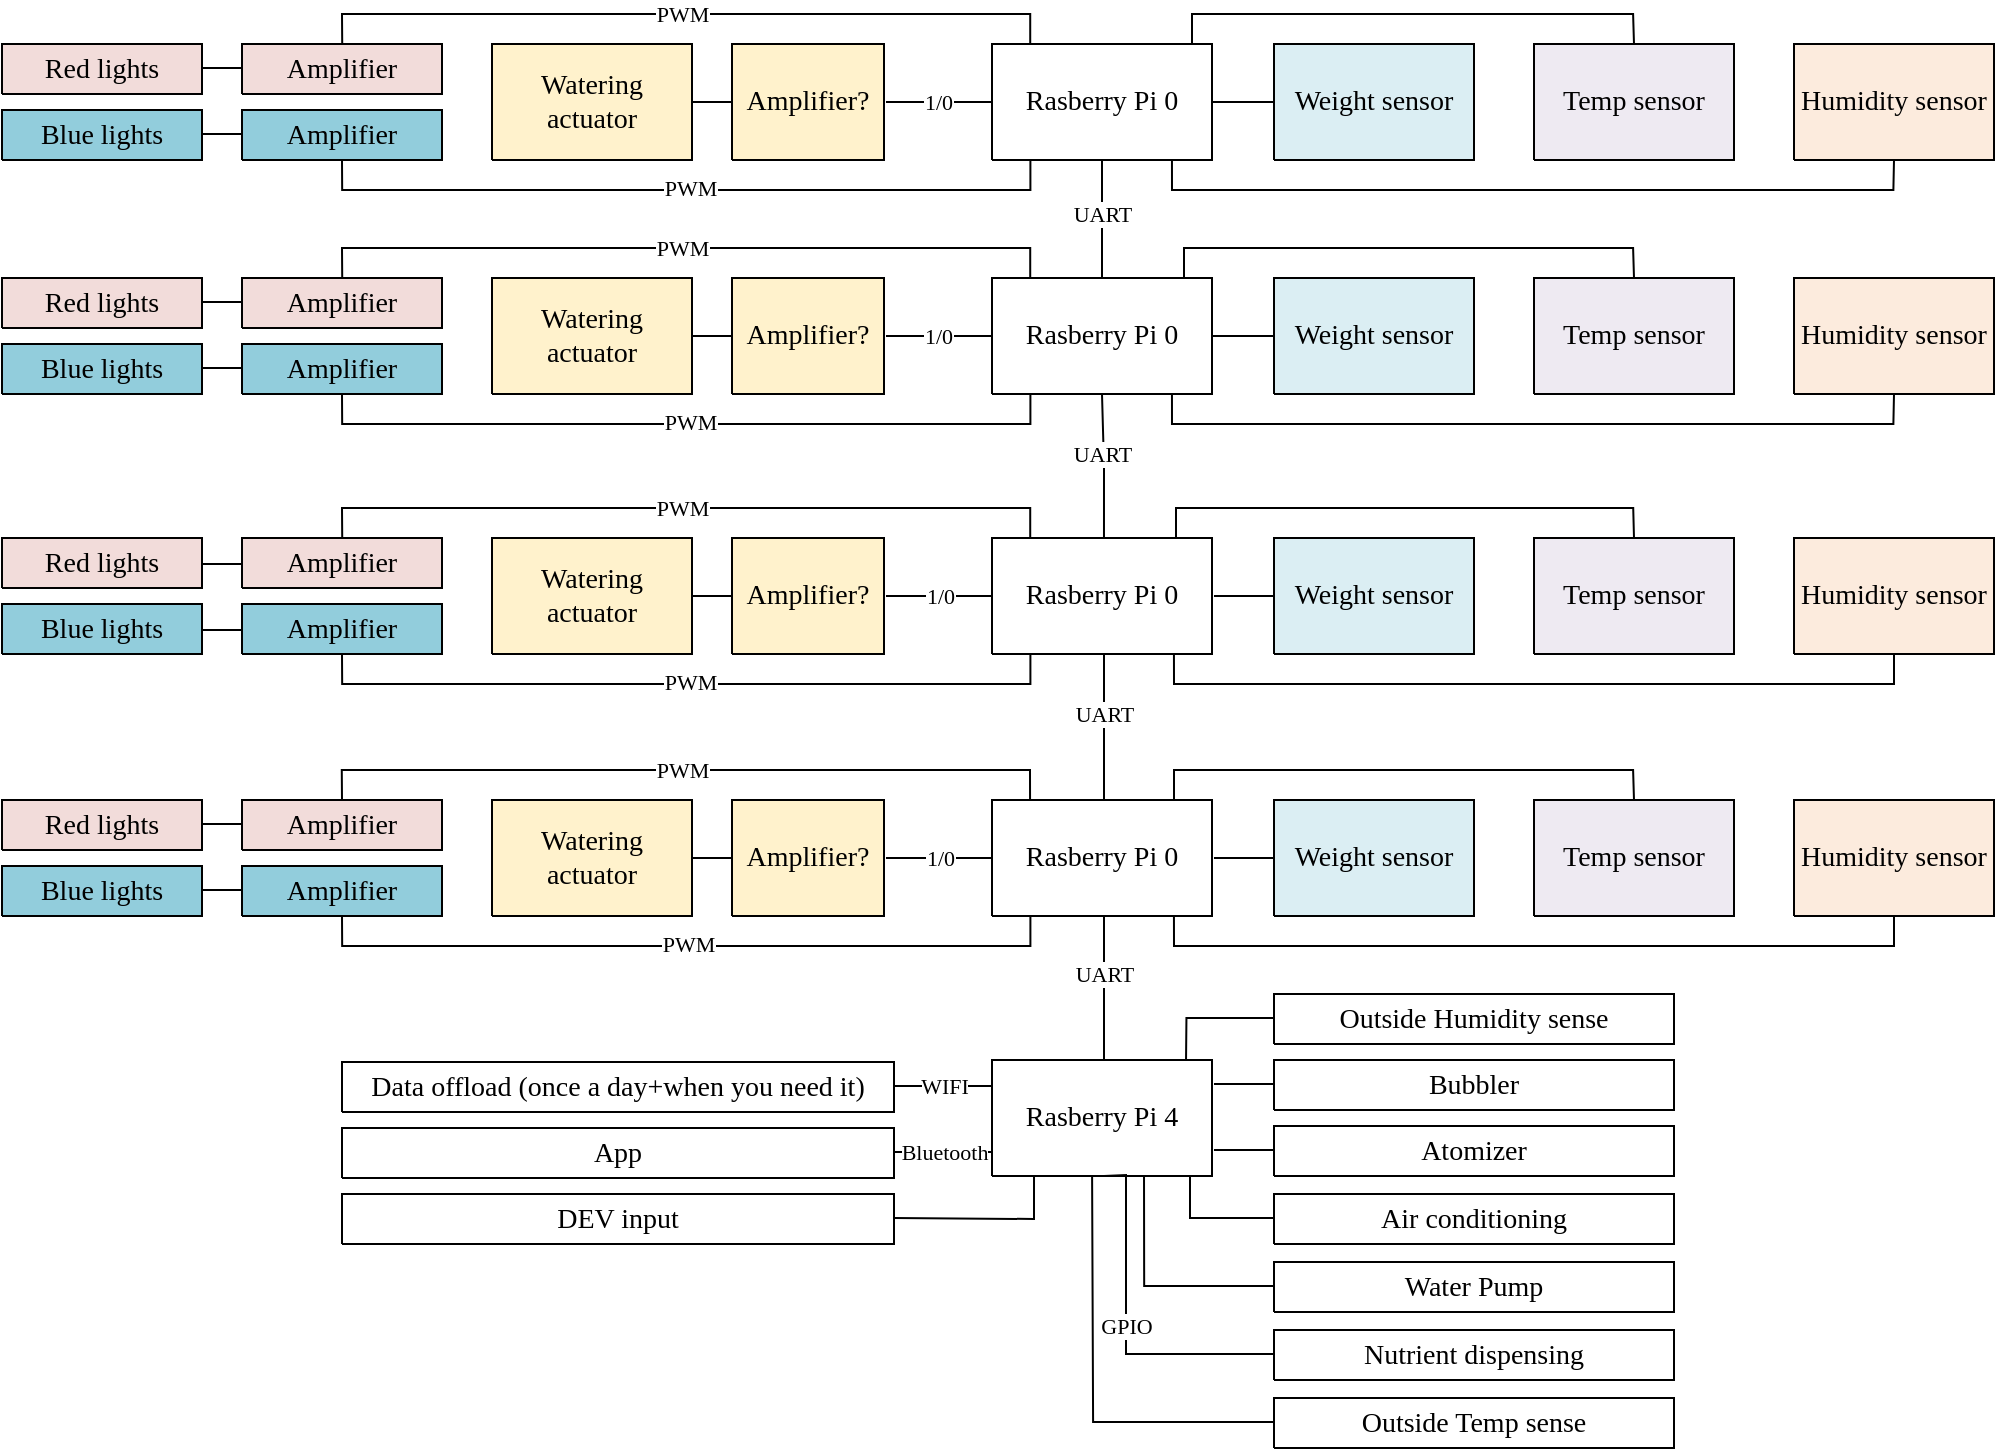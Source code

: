 <mxfile version="13.7.9" type="google"><diagram id="ejhrQPewpluT-i0ESQ_b" name="Page-1"><mxGraphModel dx="1968" dy="518" grid="1" gridSize="10" guides="1" tooltips="1" connect="1" arrows="1" fold="1" page="1" pageScale="1" pageWidth="850" pageHeight="1100" math="0" shadow="0"><root><mxCell id="0"/><mxCell id="1" parent="0"/><mxCell id="hWIDLxAvGeTf9KhN3-j0-1" value="&lt;font style=&quot;font-size:14px;font-family:Calibri;color:#000000;direction:ltr;letter-spacing:0px;line-height:120%;opacity:1&quot;&gt;Rasberry Pi 4&lt;br/&gt;&lt;/font&gt;" style="verticalAlign=middle;align=center;vsdxID=1;fillColor=#FFFFFF;gradientColor=none;shape=stencil(nZBLDoAgDERP0z3SIyjew0SURgSD+Lu9kMZoXLhwN9O+tukAlrNpJg1SzDH4QW/URgNYgZTkjA4UkwJUgGXng+6DX1zLfmoymdXo17xh5zmRJ6Q42BWCfc2oJfdAr+Yv+AP9Cb7OJ3H/2JG1HNGz/84klThPVCc=);labelBackgroundColor=none;rounded=0;html=1;whiteSpace=wrap;" parent="1" vertex="1"><mxGeometry x="-265" y="563" width="110" height="58" as="geometry"/></mxCell><mxCell id="hWIDLxAvGeTf9KhN3-j0-2" value="&lt;font style=&quot;font-size:14px;font-family:Calibri;color:#000000;direction:ltr;letter-spacing:0px;line-height:120%;opacity:1&quot;&gt;Rasberry Pi 0&lt;br/&gt;&lt;/font&gt;" style="verticalAlign=middle;align=center;vsdxID=2;fillColor=#FFFFFF;gradientColor=none;shape=stencil(nZBLDoAgDERP0z3SIyjew0SURgSD+Lu9kMZoXLhwN9O+tukAlrNpJg1SzDH4QW/URgNYgZTkjA4UkwJUgGXng+6DX1zLfmoymdXo17xh5zmRJ6Q42BWCfc2oJfdAr+Yv+AP9Cb7OJ3H/2JG1HNGz/84klThPVCc=);labelBackgroundColor=none;rounded=0;html=1;whiteSpace=wrap;" parent="1" vertex="1"><mxGeometry x="-265" y="433" width="110" height="58" as="geometry"/></mxCell><mxCell id="hWIDLxAvGeTf9KhN3-j0-3" value="&lt;font style=&quot;font-size:14px;font-family:Calibri;color:#000000;direction:ltr;letter-spacing:0px;line-height:120%;opacity:1&quot;&gt;Red lights &lt;br/&gt;&lt;/font&gt;" style="verticalAlign=middle;align=center;vsdxID=8;fillColor=#f2dcda;gradientColor=none;shape=stencil(nZBLDoAgDERP0z3SIyjew0SURgSD+Lu9kMZoXLhwN9O+tukAlrNpJg1SzDH4QW/URgNYgZTkjA4UkwJUgGXng+6DX1zLfmoymdXo17xh5zmRJ6Q42BWCfc2oJfdAr+Yv+AP9Cb7OJ3H/2JG1HNGz/84klThPVCc=);labelBackgroundColor=none;rounded=0;html=1;whiteSpace=wrap;" parent="1" vertex="1"><mxGeometry x="-760" y="433" width="100" height="25" as="geometry"/></mxCell><mxCell id="hWIDLxAvGeTf9KhN3-j0-4" value="&lt;font style=&quot;font-size:14px;font-family:Calibri;color:#000000;direction:ltr;letter-spacing:0px;line-height:120%;opacity:1&quot;&gt;Blue lights &lt;br/&gt;&lt;/font&gt;" style="verticalAlign=middle;align=center;vsdxID=9;fillColor=#92cddc;gradientColor=none;shape=stencil(nZBLDoAgDERP0z3SIyjew0SURgSD+Lu9kMZoXLhwN9O+tukAlrNpJg1SzDH4QW/URgNYgZTkjA4UkwJUgGXng+6DX1zLfmoymdXo17xh5zmRJ6Q42BWCfc2oJfdAr+Yv+AP9Cb7OJ3H/2JG1HNGz/84klThPVCc=);labelBackgroundColor=none;rounded=0;html=1;whiteSpace=wrap;" parent="1" vertex="1"><mxGeometry x="-760" y="466" width="100" height="25" as="geometry"/></mxCell><mxCell id="hWIDLxAvGeTf9KhN3-j0-5" value="&lt;font style=&quot;font-size:14px;font-family:Calibri;color:#000000;direction:ltr;letter-spacing:0px;line-height:120%;opacity:1&quot;&gt;Amplifier  &lt;br/&gt;&lt;/font&gt;" style="verticalAlign=middle;align=center;vsdxID=10;fillColor=#f2dcda;gradientColor=none;shape=stencil(nZBLDoAgDERP0z3SIyjew0SURgSD+Lu9kMZoXLhwN9O+tukAlrNpJg1SzDH4QW/URgNYgZTkjA4UkwJUgGXng+6DX1zLfmoymdXo17xh5zmRJ6Q42BWCfc2oJfdAr+Yv+AP9Cb7OJ3H/2JG1HNGz/84klThPVCc=);labelBackgroundColor=none;rounded=0;html=1;whiteSpace=wrap;" parent="1" vertex="1"><mxGeometry x="-640" y="433" width="100" height="25" as="geometry"/></mxCell><mxCell id="hWIDLxAvGeTf9KhN3-j0-6" value="&lt;font style=&quot;font-size:14px;font-family:Calibri;color:#000000;direction:ltr;letter-spacing:0px;line-height:120%;opacity:1&quot;&gt;Amplifier  &lt;br/&gt;&lt;/font&gt;" style="verticalAlign=middle;align=center;vsdxID=11;fillColor=#92cddc;gradientColor=none;shape=stencil(nZBLDoAgDERP0z3SIyjew0SURgSD+Lu9kMZoXLhwN9O+tukAlrNpJg1SzDH4QW/URgNYgZTkjA4UkwJUgGXng+6DX1zLfmoymdXo17xh5zmRJ6Q42BWCfc2oJfdAr+Yv+AP9Cb7OJ3H/2JG1HNGz/84klThPVCc=);labelBackgroundColor=none;rounded=0;html=1;whiteSpace=wrap;" parent="1" vertex="1"><mxGeometry x="-640" y="466" width="100" height="25" as="geometry"/></mxCell><mxCell id="hWIDLxAvGeTf9KhN3-j0-7" value="&lt;font style=&quot;font-size:14px;font-family:Calibri;color:#000000;direction:ltr;letter-spacing:0px;line-height:120%;opacity:1&quot;&gt;Watering actuator  &lt;br/&gt;&lt;/font&gt;" style="verticalAlign=middle;align=center;vsdxID=13;fillColor=#fff2cc;gradientColor=none;shape=stencil(nZBLDoAgDERP0z3SIyjew0SURgSD+Lu9kMZoXLhwN9O+tukAlrNpJg1SzDH4QW/URgNYgZTkjA4UkwJUgGXng+6DX1zLfmoymdXo17xh5zmRJ6Q42BWCfc2oJfdAr+Yv+AP9Cb7OJ3H/2JG1HNGz/84klThPVCc=);labelBackgroundColor=none;rounded=0;html=1;whiteSpace=wrap;" parent="1" vertex="1"><mxGeometry x="-515" y="433" width="100" height="58" as="geometry"/></mxCell><mxCell id="hWIDLxAvGeTf9KhN3-j0-8" value="&lt;font style=&quot;font-size:14px;font-family:Calibri;color:#000000;direction:ltr;letter-spacing:0px;line-height:120%;opacity:1&quot;&gt;Amplifier?&lt;br/&gt;&lt;/font&gt;" style="verticalAlign=middle;align=center;vsdxID=21;fillColor=#fff2cc;gradientColor=none;shape=stencil(nZBLDoAgDERP0z3SIyjew0SURgSD+Lu9kMZoXLhwN9O+tukAlrNpJg1SzDH4QW/URgNYgZTkjA4UkwJUgGXng+6DX1zLfmoymdXo17xh5zmRJ6Q42BWCfc2oJfdAr+Yv+AP9Cb7OJ3H/2JG1HNGz/84klThPVCc=);labelBackgroundColor=none;rounded=0;html=1;whiteSpace=wrap;" parent="1" vertex="1"><mxGeometry x="-395" y="433" width="76" height="58" as="geometry"/></mxCell><mxCell id="hWIDLxAvGeTf9KhN3-j0-9" value="&lt;font style=&quot;font-size:14px;font-family:Calibri;color:#000000;direction:ltr;letter-spacing:0px;line-height:120%;opacity:1&quot;&gt;Weight sensor&lt;br/&gt;&lt;/font&gt;" style="verticalAlign=middle;align=center;vsdxID=23;fillColor=#dbeef3;gradientColor=none;shape=stencil(nZBLDoAgDERP0z3SIyjew0SURgSD+Lu9kMZoXLhwN9O+tukAlrNpJg1SzDH4QW/URgNYgZTkjA4UkwJUgGXng+6DX1zLfmoymdXo17xh5zmRJ6Q42BWCfc2oJfdAr+Yv+AP9Cb7OJ3H/2JG1HNGz/84klThPVCc=);labelBackgroundColor=none;rounded=0;html=1;whiteSpace=wrap;" parent="1" vertex="1"><mxGeometry x="-124" y="433" width="100" height="58" as="geometry"/></mxCell><mxCell id="hWIDLxAvGeTf9KhN3-j0-10" value="&lt;font style=&quot;font-size:14px;font-family:Calibri;color:#000000;direction:ltr;letter-spacing:0px;line-height:120%;opacity:1&quot;&gt;Temp sensor&lt;br/&gt;&lt;/font&gt;" style="verticalAlign=middle;align=center;vsdxID=24;fillColor=#eeeaf2;gradientColor=none;shape=stencil(nZBLDoAgDERP0z3SIyjew0SURgSD+Lu9kMZoXLhwN9O+tukAlrNpJg1SzDH4QW/URgNYgZTkjA4UkwJUgGXng+6DX1zLfmoymdXo17xh5zmRJ6Q42BWCfc2oJfdAr+Yv+AP9Cb7OJ3H/2JG1HNGz/84klThPVCc=);labelBackgroundColor=none;rounded=0;html=1;whiteSpace=wrap;" parent="1" vertex="1"><mxGeometry x="6" y="433" width="100" height="58" as="geometry"/></mxCell><mxCell id="hWIDLxAvGeTf9KhN3-j0-11" value="&lt;font style=&quot;font-size:14px;font-family:Calibri;color:#000000;direction:ltr;letter-spacing:0px;line-height:120%;opacity:1&quot;&gt;Humidity sensor&lt;br/&gt;&lt;/font&gt;" style="verticalAlign=middle;align=center;vsdxID=25;fillColor=#fcebdd;gradientColor=none;shape=stencil(nZBLDoAgDERP0z3SIyjew0SURgSD+Lu9kMZoXLhwN9O+tukAlrNpJg1SzDH4QW/URgNYgZTkjA4UkwJUgGXng+6DX1zLfmoymdXo17xh5zmRJ6Q42BWCfc2oJfdAr+Yv+AP9Cb7OJ3H/2JG1HNGz/84klThPVCc=);labelBackgroundColor=none;rounded=0;html=1;whiteSpace=wrap;" parent="1" vertex="1"><mxGeometry x="136" y="433" width="100" height="58" as="geometry"/></mxCell><mxCell id="hWIDLxAvGeTf9KhN3-j0-12" value="&lt;font style=&quot;font-size:14px;font-family:Calibri;color:#000000;direction:ltr;letter-spacing:0px;line-height:120%;opacity:1&quot;&gt;Rasberry Pi 0&lt;br/&gt;&lt;/font&gt;" style="verticalAlign=middle;align=center;vsdxID=34;fillColor=#FFFFFF;gradientColor=none;shape=stencil(nZBLDoAgDERP0z3SIyjew0SURgSD+Lu9kMZoXLhwN9O+tukAlrNpJg1SzDH4QW/URgNYgZTkjA4UkwJUgGXng+6DX1zLfmoymdXo17xh5zmRJ6Q42BWCfc2oJfdAr+Yv+AP9Cb7OJ3H/2JG1HNGz/84klThPVCc=);labelBackgroundColor=none;rounded=0;html=1;whiteSpace=wrap;" parent="1" vertex="1"><mxGeometry x="-265" y="302" width="110" height="58" as="geometry"/></mxCell><mxCell id="hWIDLxAvGeTf9KhN3-j0-13" value="&lt;font style=&quot;font-size:14px;font-family:Calibri;color:#000000;direction:ltr;letter-spacing:0px;line-height:120%;opacity:1&quot;&gt;Red lights &lt;br/&gt;&lt;/font&gt;" style="verticalAlign=middle;align=center;vsdxID=36;fillColor=#f2dcda;gradientColor=none;shape=stencil(nZBLDoAgDERP0z3SIyjew0SURgSD+Lu9kMZoXLhwN9O+tukAlrNpJg1SzDH4QW/URgNYgZTkjA4UkwJUgGXng+6DX1zLfmoymdXo17xh5zmRJ6Q42BWCfc2oJfdAr+Yv+AP9Cb7OJ3H/2JG1HNGz/84klThPVCc=);labelBackgroundColor=none;rounded=0;html=1;whiteSpace=wrap;" parent="1" vertex="1"><mxGeometry x="-760" y="302" width="100" height="25" as="geometry"/></mxCell><mxCell id="hWIDLxAvGeTf9KhN3-j0-14" value="&lt;font style=&quot;font-size:14px;font-family:Calibri;color:#000000;direction:ltr;letter-spacing:0px;line-height:120%;opacity:1&quot;&gt;Blue lights &lt;br/&gt;&lt;/font&gt;" style="verticalAlign=middle;align=center;vsdxID=37;fillColor=#92cddc;gradientColor=none;shape=stencil(nZBLDoAgDERP0z3SIyjew0SURgSD+Lu9kMZoXLhwN9O+tukAlrNpJg1SzDH4QW/URgNYgZTkjA4UkwJUgGXng+6DX1zLfmoymdXo17xh5zmRJ6Q42BWCfc2oJfdAr+Yv+AP9Cb7OJ3H/2JG1HNGz/84klThPVCc=);labelBackgroundColor=none;rounded=0;html=1;whiteSpace=wrap;" parent="1" vertex="1"><mxGeometry x="-760" y="335" width="100" height="25" as="geometry"/></mxCell><mxCell id="hWIDLxAvGeTf9KhN3-j0-15" value="&lt;font style=&quot;font-size:14px;font-family:Calibri;color:#000000;direction:ltr;letter-spacing:0px;line-height:120%;opacity:1&quot;&gt;Amplifier  &lt;br/&gt;&lt;/font&gt;" style="verticalAlign=middle;align=center;vsdxID=38;fillColor=#f2dcda;gradientColor=none;shape=stencil(nZBLDoAgDERP0z3SIyjew0SURgSD+Lu9kMZoXLhwN9O+tukAlrNpJg1SzDH4QW/URgNYgZTkjA4UkwJUgGXng+6DX1zLfmoymdXo17xh5zmRJ6Q42BWCfc2oJfdAr+Yv+AP9Cb7OJ3H/2JG1HNGz/84klThPVCc=);labelBackgroundColor=none;rounded=0;html=1;whiteSpace=wrap;" parent="1" vertex="1"><mxGeometry x="-640" y="302" width="100" height="25" as="geometry"/></mxCell><mxCell id="hWIDLxAvGeTf9KhN3-j0-16" value="&lt;font style=&quot;font-size:14px;font-family:Calibri;color:#000000;direction:ltr;letter-spacing:0px;line-height:120%;opacity:1&quot;&gt;Amplifier  &lt;br/&gt;&lt;/font&gt;" style="verticalAlign=middle;align=center;vsdxID=39;fillColor=#92cddc;gradientColor=none;shape=stencil(nZBLDoAgDERP0z3SIyjew0SURgSD+Lu9kMZoXLhwN9O+tukAlrNpJg1SzDH4QW/URgNYgZTkjA4UkwJUgGXng+6DX1zLfmoymdXo17xh5zmRJ6Q42BWCfc2oJfdAr+Yv+AP9Cb7OJ3H/2JG1HNGz/84klThPVCc=);labelBackgroundColor=none;rounded=0;html=1;whiteSpace=wrap;" parent="1" vertex="1"><mxGeometry x="-640" y="335" width="100" height="25" as="geometry"/></mxCell><mxCell id="hWIDLxAvGeTf9KhN3-j0-17" value="&lt;font style=&quot;font-size:14px;font-family:Calibri;color:#000000;direction:ltr;letter-spacing:0px;line-height:120%;opacity:1&quot;&gt;Watering actuator  &lt;br/&gt;&lt;/font&gt;" style="verticalAlign=middle;align=center;vsdxID=40;fillColor=#fff2cc;gradientColor=none;shape=stencil(nZBLDoAgDERP0z3SIyjew0SURgSD+Lu9kMZoXLhwN9O+tukAlrNpJg1SzDH4QW/URgNYgZTkjA4UkwJUgGXng+6DX1zLfmoymdXo17xh5zmRJ6Q42BWCfc2oJfdAr+Yv+AP9Cb7OJ3H/2JG1HNGz/84klThPVCc=);labelBackgroundColor=none;rounded=0;html=1;whiteSpace=wrap;" parent="1" vertex="1"><mxGeometry x="-515" y="302" width="100" height="58" as="geometry"/></mxCell><mxCell id="hWIDLxAvGeTf9KhN3-j0-18" value="&lt;font style=&quot;font-size:14px;font-family:Calibri;color:#000000;direction:ltr;letter-spacing:0px;line-height:120%;opacity:1&quot;&gt;Amplifier?&lt;br/&gt;&lt;/font&gt;" style="verticalAlign=middle;align=center;vsdxID=46;fillColor=#fff2cc;gradientColor=none;shape=stencil(nZBLDoAgDERP0z3SIyjew0SURgSD+Lu9kMZoXLhwN9O+tukAlrNpJg1SzDH4QW/URgNYgZTkjA4UkwJUgGXng+6DX1zLfmoymdXo17xh5zmRJ6Q42BWCfc2oJfdAr+Yv+AP9Cb7OJ3H/2JG1HNGz/84klThPVCc=);labelBackgroundColor=none;rounded=0;html=1;whiteSpace=wrap;" parent="1" vertex="1"><mxGeometry x="-395" y="302" width="76" height="58" as="geometry"/></mxCell><mxCell id="hWIDLxAvGeTf9KhN3-j0-19" value="&lt;font style=&quot;font-size:14px;font-family:Calibri;color:#000000;direction:ltr;letter-spacing:0px;line-height:120%;opacity:1&quot;&gt;Weight sensor&lt;br/&gt;&lt;/font&gt;" style="verticalAlign=middle;align=center;vsdxID=48;fillColor=#dbeef3;gradientColor=none;shape=stencil(nZBLDoAgDERP0z3SIyjew0SURgSD+Lu9kMZoXLhwN9O+tukAlrNpJg1SzDH4QW/URgNYgZTkjA4UkwJUgGXng+6DX1zLfmoymdXo17xh5zmRJ6Q42BWCfc2oJfdAr+Yv+AP9Cb7OJ3H/2JG1HNGz/84klThPVCc=);labelBackgroundColor=none;rounded=0;html=1;whiteSpace=wrap;" parent="1" vertex="1"><mxGeometry x="-124" y="302" width="100" height="58" as="geometry"/></mxCell><mxCell id="hWIDLxAvGeTf9KhN3-j0-20" value="&lt;font style=&quot;font-size:14px;font-family:Calibri;color:#000000;direction:ltr;letter-spacing:0px;line-height:120%;opacity:1&quot;&gt;Temp sensor&lt;br/&gt;&lt;/font&gt;" style="verticalAlign=middle;align=center;vsdxID=49;fillColor=#eeeaf2;gradientColor=none;shape=stencil(nZBLDoAgDERP0z3SIyjew0SURgSD+Lu9kMZoXLhwN9O+tukAlrNpJg1SzDH4QW/URgNYgZTkjA4UkwJUgGXng+6DX1zLfmoymdXo17xh5zmRJ6Q42BWCfc2oJfdAr+Yv+AP9Cb7OJ3H/2JG1HNGz/84klThPVCc=);labelBackgroundColor=none;rounded=0;html=1;whiteSpace=wrap;" parent="1" vertex="1"><mxGeometry x="6" y="302" width="100" height="58" as="geometry"/></mxCell><mxCell id="hWIDLxAvGeTf9KhN3-j0-21" value="&lt;font style=&quot;font-size:14px;font-family:Calibri;color:#000000;direction:ltr;letter-spacing:0px;line-height:120%;opacity:1&quot;&gt;Humidity sensor&lt;br/&gt;&lt;/font&gt;" style="verticalAlign=middle;align=center;vsdxID=50;fillColor=#fcebdd;gradientColor=none;shape=stencil(nZBLDoAgDERP0z3SIyjew0SURgSD+Lu9kMZoXLhwN9O+tukAlrNpJg1SzDH4QW/URgNYgZTkjA4UkwJUgGXng+6DX1zLfmoymdXo17xh5zmRJ6Q42BWCfc2oJfdAr+Yv+AP9Cb7OJ3H/2JG1HNGz/84klThPVCc=);labelBackgroundColor=none;rounded=0;html=1;whiteSpace=wrap;" parent="1" vertex="1"><mxGeometry x="136" y="302" width="100" height="58" as="geometry"/></mxCell><mxCell id="hWIDLxAvGeTf9KhN3-j0-22" value="&lt;font style=&quot;font-size:14px;font-family:Calibri;color:#000000;direction:ltr;letter-spacing:0px;line-height:120%;opacity:1&quot;&gt;Data offload (once a day+when you need it) &lt;br/&gt;&lt;/font&gt;" style="verticalAlign=middle;align=center;vsdxID=55;fillColor=#FFFFFF;gradientColor=none;shape=stencil(nZBLDoAgDERP0z3SIyjew0SURgSD+Lu9kMZoXLhwN9O+tukAlrNpJg1SzDH4QW/URgNYgZTkjA4UkwJUgGXng+6DX1zLfmoymdXo17xh5zmRJ6Q42BWCfc2oJfdAr+Yv+AP9Cb7OJ3H/2JG1HNGz/84klThPVCc=);labelBackgroundColor=none;rounded=0;html=1;whiteSpace=wrap;" parent="1" vertex="1"><mxGeometry x="-590" y="564" width="276" height="25" as="geometry"/></mxCell><mxCell id="hWIDLxAvGeTf9KhN3-j0-23" value="&lt;font style=&quot;font-size:14px;font-family:Calibri;color:#000000;direction:ltr;letter-spacing:0px;line-height:120%;opacity:1&quot;&gt;App&lt;br/&gt;&lt;/font&gt;" style="verticalAlign=middle;align=center;vsdxID=57;fillColor=#FFFFFF;gradientColor=none;shape=stencil(nZBLDoAgDERP0z3SIyjew0SURgSD+Lu9kMZoXLhwN9O+tukAlrNpJg1SzDH4QW/URgNYgZTkjA4UkwJUgGXng+6DX1zLfmoymdXo17xh5zmRJ6Q42BWCfc2oJfdAr+Yv+AP9Cb7OJ3H/2JG1HNGz/84klThPVCc=);labelBackgroundColor=none;rounded=0;html=1;whiteSpace=wrap;" parent="1" vertex="1"><mxGeometry x="-590" y="597" width="276" height="25" as="geometry"/></mxCell><mxCell id="hWIDLxAvGeTf9KhN3-j0-24" value="&lt;font style=&quot;font-size:14px;font-family:Calibri;color:#000000;direction:ltr;letter-spacing:0px;line-height:120%;opacity:1&quot;&gt;DEV input &lt;br/&gt;&lt;/font&gt;" style="verticalAlign=middle;align=center;vsdxID=59;fillColor=#FFFFFF;gradientColor=none;shape=stencil(nZBLDoAgDERP0z3SIyjew0SURgSD+Lu9kMZoXLhwN9O+tukAlrNpJg1SzDH4QW/URgNYgZTkjA4UkwJUgGXng+6DX1zLfmoymdXo17xh5zmRJ6Q42BWCfc2oJfdAr+Yv+AP9Cb7OJ3H/2JG1HNGz/84klThPVCc=);labelBackgroundColor=none;rounded=0;html=1;whiteSpace=wrap;" parent="1" vertex="1"><mxGeometry x="-590" y="630" width="276" height="25" as="geometry"/></mxCell><mxCell id="hWIDLxAvGeTf9KhN3-j0-25" value="&lt;font style=&quot;font-size:14px;font-family:Calibri;color:#000000;direction:ltr;letter-spacing:0px;line-height:120%;opacity:1&quot;&gt;Rasberry Pi 0&lt;br/&gt;&lt;/font&gt;" style="verticalAlign=middle;align=center;vsdxID=64;fillColor=#FFFFFF;gradientColor=none;shape=stencil(nZBLDoAgDERP0z3SIyjew0SURgSD+Lu9kMZoXLhwN9O+tukAlrNpJg1SzDH4QW/URgNYgZTkjA4UkwJUgGXng+6DX1zLfmoymdXo17xh5zmRJ6Q42BWCfc2oJfdAr+Yv+AP9Cb7OJ3H/2JG1HNGz/84klThPVCc=);labelBackgroundColor=none;rounded=0;html=1;whiteSpace=wrap;" parent="1" vertex="1"><mxGeometry x="-265" y="172" width="110" height="58" as="geometry"/></mxCell><mxCell id="hWIDLxAvGeTf9KhN3-j0-26" value="&lt;font style=&quot;font-size:14px;font-family:Calibri;color:#000000;direction:ltr;letter-spacing:0px;line-height:120%;opacity:1&quot;&gt;Red lights &lt;br/&gt;&lt;/font&gt;" style="verticalAlign=middle;align=center;vsdxID=65;fillColor=#f2dcda;gradientColor=none;shape=stencil(nZBLDoAgDERP0z3SIyjew0SURgSD+Lu9kMZoXLhwN9O+tukAlrNpJg1SzDH4QW/URgNYgZTkjA4UkwJUgGXng+6DX1zLfmoymdXo17xh5zmRJ6Q42BWCfc2oJfdAr+Yv+AP9Cb7OJ3H/2JG1HNGz/84klThPVCc=);labelBackgroundColor=none;rounded=0;html=1;whiteSpace=wrap;" parent="1" vertex="1"><mxGeometry x="-760" y="172" width="100" height="25" as="geometry"/></mxCell><mxCell id="hWIDLxAvGeTf9KhN3-j0-27" value="&lt;font style=&quot;font-size:14px;font-family:Calibri;color:#000000;direction:ltr;letter-spacing:0px;line-height:120%;opacity:1&quot;&gt;Blue lights &lt;br/&gt;&lt;/font&gt;" style="verticalAlign=middle;align=center;vsdxID=66;fillColor=#92cddc;gradientColor=none;shape=stencil(nZBLDoAgDERP0z3SIyjew0SURgSD+Lu9kMZoXLhwN9O+tukAlrNpJg1SzDH4QW/URgNYgZTkjA4UkwJUgGXng+6DX1zLfmoymdXo17xh5zmRJ6Q42BWCfc2oJfdAr+Yv+AP9Cb7OJ3H/2JG1HNGz/84klThPVCc=);labelBackgroundColor=none;rounded=0;html=1;whiteSpace=wrap;" parent="1" vertex="1"><mxGeometry x="-760" y="205" width="100" height="25" as="geometry"/></mxCell><mxCell id="hWIDLxAvGeTf9KhN3-j0-28" value="&lt;font style=&quot;font-size:14px;font-family:Calibri;color:#000000;direction:ltr;letter-spacing:0px;line-height:120%;opacity:1&quot;&gt;Amplifier  &lt;br/&gt;&lt;/font&gt;" style="verticalAlign=middle;align=center;vsdxID=67;fillColor=#f2dcda;gradientColor=none;shape=stencil(nZBLDoAgDERP0z3SIyjew0SURgSD+Lu9kMZoXLhwN9O+tukAlrNpJg1SzDH4QW/URgNYgZTkjA4UkwJUgGXng+6DX1zLfmoymdXo17xh5zmRJ6Q42BWCfc2oJfdAr+Yv+AP9Cb7OJ3H/2JG1HNGz/84klThPVCc=);labelBackgroundColor=none;rounded=0;html=1;whiteSpace=wrap;" parent="1" vertex="1"><mxGeometry x="-640" y="172" width="100" height="25" as="geometry"/></mxCell><mxCell id="hWIDLxAvGeTf9KhN3-j0-29" value="&lt;font style=&quot;font-size:14px;font-family:Calibri;color:#000000;direction:ltr;letter-spacing:0px;line-height:120%;opacity:1&quot;&gt;Amplifier  &lt;br/&gt;&lt;/font&gt;" style="verticalAlign=middle;align=center;vsdxID=68;fillColor=#92cddc;gradientColor=none;shape=stencil(nZBLDoAgDERP0z3SIyjew0SURgSD+Lu9kMZoXLhwN9O+tukAlrNpJg1SzDH4QW/URgNYgZTkjA4UkwJUgGXng+6DX1zLfmoymdXo17xh5zmRJ6Q42BWCfc2oJfdAr+Yv+AP9Cb7OJ3H/2JG1HNGz/84klThPVCc=);labelBackgroundColor=none;rounded=0;html=1;whiteSpace=wrap;" parent="1" vertex="1"><mxGeometry x="-640" y="205" width="100" height="25" as="geometry"/></mxCell><mxCell id="hWIDLxAvGeTf9KhN3-j0-30" value="&lt;font style=&quot;font-size:14px;font-family:Calibri;color:#000000;direction:ltr;letter-spacing:0px;line-height:120%;opacity:1&quot;&gt;Watering actuator  &lt;br/&gt;&lt;/font&gt;" style="verticalAlign=middle;align=center;vsdxID=69;fillColor=#fff2cc;gradientColor=none;shape=stencil(nZBLDoAgDERP0z3SIyjew0SURgSD+Lu9kMZoXLhwN9O+tukAlrNpJg1SzDH4QW/URgNYgZTkjA4UkwJUgGXng+6DX1zLfmoymdXo17xh5zmRJ6Q42BWCfc2oJfdAr+Yv+AP9Cb7OJ3H/2JG1HNGz/84klThPVCc=);labelBackgroundColor=none;rounded=0;html=1;whiteSpace=wrap;" parent="1" vertex="1"><mxGeometry x="-515" y="172" width="100" height="58" as="geometry"/></mxCell><mxCell id="hWIDLxAvGeTf9KhN3-j0-31" value="&lt;font style=&quot;font-size:14px;font-family:Calibri;color:#000000;direction:ltr;letter-spacing:0px;line-height:120%;opacity:1&quot;&gt;Amplifier?&lt;br/&gt;&lt;/font&gt;" style="verticalAlign=middle;align=center;vsdxID=75;fillColor=#fff2cc;gradientColor=none;shape=stencil(nZBLDoAgDERP0z3SIyjew0SURgSD+Lu9kMZoXLhwN9O+tukAlrNpJg1SzDH4QW/URgNYgZTkjA4UkwJUgGXng+6DX1zLfmoymdXo17xh5zmRJ6Q42BWCfc2oJfdAr+Yv+AP9Cb7OJ3H/2JG1HNGz/84klThPVCc=);labelBackgroundColor=none;rounded=0;html=1;whiteSpace=wrap;" parent="1" vertex="1"><mxGeometry x="-395" y="172" width="76" height="58" as="geometry"/></mxCell><mxCell id="hWIDLxAvGeTf9KhN3-j0-32" value="&lt;font style=&quot;font-size:14px;font-family:Calibri;color:#000000;direction:ltr;letter-spacing:0px;line-height:120%;opacity:1&quot;&gt;Weight sensor&lt;br/&gt;&lt;/font&gt;" style="verticalAlign=middle;align=center;vsdxID=77;fillColor=#dbeef3;gradientColor=none;shape=stencil(nZBLDoAgDERP0z3SIyjew0SURgSD+Lu9kMZoXLhwN9O+tukAlrNpJg1SzDH4QW/URgNYgZTkjA4UkwJUgGXng+6DX1zLfmoymdXo17xh5zmRJ6Q42BWCfc2oJfdAr+Yv+AP9Cb7OJ3H/2JG1HNGz/84klThPVCc=);labelBackgroundColor=none;rounded=0;html=1;whiteSpace=wrap;" parent="1" vertex="1"><mxGeometry x="-124" y="172" width="100" height="58" as="geometry"/></mxCell><mxCell id="hWIDLxAvGeTf9KhN3-j0-33" value="&lt;font style=&quot;font-size:14px;font-family:Calibri;color:#000000;direction:ltr;letter-spacing:0px;line-height:120%;opacity:1&quot;&gt;Temp sensor&lt;br/&gt;&lt;/font&gt;" style="verticalAlign=middle;align=center;vsdxID=78;fillColor=#eeeaf2;gradientColor=none;shape=stencil(nZBLDoAgDERP0z3SIyjew0SURgSD+Lu9kMZoXLhwN9O+tukAlrNpJg1SzDH4QW/URgNYgZTkjA4UkwJUgGXng+6DX1zLfmoymdXo17xh5zmRJ6Q42BWCfc2oJfdAr+Yv+AP9Cb7OJ3H/2JG1HNGz/84klThPVCc=);labelBackgroundColor=none;rounded=0;html=1;whiteSpace=wrap;" parent="1" vertex="1"><mxGeometry x="6" y="172" width="100" height="58" as="geometry"/></mxCell><mxCell id="hWIDLxAvGeTf9KhN3-j0-34" value="&lt;font style=&quot;font-size:14px;font-family:Calibri;color:#000000;direction:ltr;letter-spacing:0px;line-height:120%;opacity:1&quot;&gt;Humidity sensor&lt;br/&gt;&lt;/font&gt;" style="verticalAlign=middle;align=center;vsdxID=79;fillColor=#fcebdd;gradientColor=none;shape=stencil(nZBLDoAgDERP0z3SIyjew0SURgSD+Lu9kMZoXLhwN9O+tukAlrNpJg1SzDH4QW/URgNYgZTkjA4UkwJUgGXng+6DX1zLfmoymdXo17xh5zmRJ6Q42BWCfc2oJfdAr+Yv+AP9Cb7OJ3H/2JG1HNGz/84klThPVCc=);labelBackgroundColor=none;rounded=0;html=1;whiteSpace=wrap;" parent="1" vertex="1"><mxGeometry x="136" y="172" width="100" height="58" as="geometry"/></mxCell><mxCell id="hWIDLxAvGeTf9KhN3-j0-35" value="&lt;font style=&quot;font-size:14px;font-family:Calibri;color:#000000;direction:ltr;letter-spacing:0px;line-height:120%;opacity:1&quot;&gt;Rasberry Pi 0&lt;br/&gt;&lt;/font&gt;" style="verticalAlign=middle;align=center;vsdxID=84;fillColor=#FFFFFF;gradientColor=none;shape=stencil(nZBLDoAgDERP0z3SIyjew0SURgSD+Lu9kMZoXLhwN9O+tukAlrNpJg1SzDH4QW/URgNYgZTkjA4UkwJUgGXng+6DX1zLfmoymdXo17xh5zmRJ6Q42BWCfc2oJfdAr+Yv+AP9Cb7OJ3H/2JG1HNGz/84klThPVCc=);labelBackgroundColor=none;rounded=0;html=1;whiteSpace=wrap;" parent="1" vertex="1"><mxGeometry x="-265" y="55" width="110" height="58" as="geometry"/></mxCell><mxCell id="hWIDLxAvGeTf9KhN3-j0-36" value="&lt;font style=&quot;font-size:14px;font-family:Calibri;color:#000000;direction:ltr;letter-spacing:0px;line-height:120%;opacity:1&quot;&gt;Red lights &lt;br/&gt;&lt;/font&gt;" style="verticalAlign=middle;align=center;vsdxID=85;fillColor=#f2dcda;gradientColor=none;shape=stencil(nZBLDoAgDERP0z3SIyjew0SURgSD+Lu9kMZoXLhwN9O+tukAlrNpJg1SzDH4QW/URgNYgZTkjA4UkwJUgGXng+6DX1zLfmoymdXo17xh5zmRJ6Q42BWCfc2oJfdAr+Yv+AP9Cb7OJ3H/2JG1HNGz/84klThPVCc=);labelBackgroundColor=none;rounded=0;html=1;whiteSpace=wrap;" parent="1" vertex="1"><mxGeometry x="-760" y="55" width="100" height="25" as="geometry"/></mxCell><mxCell id="hWIDLxAvGeTf9KhN3-j0-37" value="&lt;font style=&quot;font-size:14px;font-family:Calibri;color:#000000;direction:ltr;letter-spacing:0px;line-height:120%;opacity:1&quot;&gt;Blue lights &lt;br/&gt;&lt;/font&gt;" style="verticalAlign=middle;align=center;vsdxID=86;fillColor=#92cddc;gradientColor=none;shape=stencil(nZBLDoAgDERP0z3SIyjew0SURgSD+Lu9kMZoXLhwN9O+tukAlrNpJg1SzDH4QW/URgNYgZTkjA4UkwJUgGXng+6DX1zLfmoymdXo17xh5zmRJ6Q42BWCfc2oJfdAr+Yv+AP9Cb7OJ3H/2JG1HNGz/84klThPVCc=);labelBackgroundColor=none;rounded=0;html=1;whiteSpace=wrap;" parent="1" vertex="1"><mxGeometry x="-760" y="88" width="100" height="25" as="geometry"/></mxCell><mxCell id="hWIDLxAvGeTf9KhN3-j0-38" value="&lt;font style=&quot;font-size:14px;font-family:Calibri;color:#000000;direction:ltr;letter-spacing:0px;line-height:120%;opacity:1&quot;&gt;Amplifier  &lt;br/&gt;&lt;/font&gt;" style="verticalAlign=middle;align=center;vsdxID=87;fillColor=#f2dcda;gradientColor=none;shape=stencil(nZBLDoAgDERP0z3SIyjew0SURgSD+Lu9kMZoXLhwN9O+tukAlrNpJg1SzDH4QW/URgNYgZTkjA4UkwJUgGXng+6DX1zLfmoymdXo17xh5zmRJ6Q42BWCfc2oJfdAr+Yv+AP9Cb7OJ3H/2JG1HNGz/84klThPVCc=);labelBackgroundColor=none;rounded=0;html=1;whiteSpace=wrap;" parent="1" vertex="1"><mxGeometry x="-640" y="55" width="100" height="25" as="geometry"/></mxCell><mxCell id="hWIDLxAvGeTf9KhN3-j0-39" value="&lt;font style=&quot;font-size:14px;font-family:Calibri;color:#000000;direction:ltr;letter-spacing:0px;line-height:120%;opacity:1&quot;&gt;Amplifier  &lt;br/&gt;&lt;/font&gt;" style="verticalAlign=middle;align=center;vsdxID=88;fillColor=#92cddc;gradientColor=none;shape=stencil(nZBLDoAgDERP0z3SIyjew0SURgSD+Lu9kMZoXLhwN9O+tukAlrNpJg1SzDH4QW/URgNYgZTkjA4UkwJUgGXng+6DX1zLfmoymdXo17xh5zmRJ6Q42BWCfc2oJfdAr+Yv+AP9Cb7OJ3H/2JG1HNGz/84klThPVCc=);labelBackgroundColor=none;rounded=0;html=1;whiteSpace=wrap;" parent="1" vertex="1"><mxGeometry x="-640" y="88" width="100" height="25" as="geometry"/></mxCell><mxCell id="hWIDLxAvGeTf9KhN3-j0-40" value="&lt;font style=&quot;font-size:14px;font-family:Calibri;color:#000000;direction:ltr;letter-spacing:0px;line-height:120%;opacity:1&quot;&gt;Watering actuator  &lt;br/&gt;&lt;/font&gt;" style="verticalAlign=middle;align=center;vsdxID=89;fillColor=#fff2cc;gradientColor=none;shape=stencil(nZBLDoAgDERP0z3SIyjew0SURgSD+Lu9kMZoXLhwN9O+tukAlrNpJg1SzDH4QW/URgNYgZTkjA4UkwJUgGXng+6DX1zLfmoymdXo17xh5zmRJ6Q42BWCfc2oJfdAr+Yv+AP9Cb7OJ3H/2JG1HNGz/84klThPVCc=);labelBackgroundColor=none;rounded=0;html=1;whiteSpace=wrap;" parent="1" vertex="1"><mxGeometry x="-515" y="55" width="100" height="58" as="geometry"/></mxCell><mxCell id="hWIDLxAvGeTf9KhN3-j0-41" value="&lt;font style=&quot;font-size:14px;font-family:Calibri;color:#000000;direction:ltr;letter-spacing:0px;line-height:120%;opacity:1&quot;&gt;Amplifier?&lt;br/&gt;&lt;/font&gt;" style="verticalAlign=middle;align=center;vsdxID=95;fillColor=#fff2cc;gradientColor=none;shape=stencil(nZBLDoAgDERP0z3SIyjew0SURgSD+Lu9kMZoXLhwN9O+tukAlrNpJg1SzDH4QW/URgNYgZTkjA4UkwJUgGXng+6DX1zLfmoymdXo17xh5zmRJ6Q42BWCfc2oJfdAr+Yv+AP9Cb7OJ3H/2JG1HNGz/84klThPVCc=);labelBackgroundColor=none;rounded=0;html=1;whiteSpace=wrap;" parent="1" vertex="1"><mxGeometry x="-395" y="55" width="76" height="58" as="geometry"/></mxCell><mxCell id="hWIDLxAvGeTf9KhN3-j0-42" value="&lt;font style=&quot;font-size:14px;font-family:Calibri;color:#000000;direction:ltr;letter-spacing:0px;line-height:120%;opacity:1&quot;&gt;Weight sensor&lt;br/&gt;&lt;/font&gt;" style="verticalAlign=middle;align=center;vsdxID=97;fillColor=#dbeef3;gradientColor=none;shape=stencil(nZBLDoAgDERP0z3SIyjew0SURgSD+Lu9kMZoXLhwN9O+tukAlrNpJg1SzDH4QW/URgNYgZTkjA4UkwJUgGXng+6DX1zLfmoymdXo17xh5zmRJ6Q42BWCfc2oJfdAr+Yv+AP9Cb7OJ3H/2JG1HNGz/84klThPVCc=);labelBackgroundColor=none;rounded=0;html=1;whiteSpace=wrap;" parent="1" vertex="1"><mxGeometry x="-124" y="55" width="100" height="58" as="geometry"/></mxCell><mxCell id="hWIDLxAvGeTf9KhN3-j0-43" value="&lt;font style=&quot;font-size:14px;font-family:Calibri;color:#000000;direction:ltr;letter-spacing:0px;line-height:120%;opacity:1&quot;&gt;Temp sensor&lt;br/&gt;&lt;/font&gt;" style="verticalAlign=middle;align=center;vsdxID=98;fillColor=#eeeaf2;gradientColor=none;shape=stencil(nZBLDoAgDERP0z3SIyjew0SURgSD+Lu9kMZoXLhwN9O+tukAlrNpJg1SzDH4QW/URgNYgZTkjA4UkwJUgGXng+6DX1zLfmoymdXo17xh5zmRJ6Q42BWCfc2oJfdAr+Yv+AP9Cb7OJ3H/2JG1HNGz/84klThPVCc=);labelBackgroundColor=none;rounded=0;html=1;whiteSpace=wrap;" parent="1" vertex="1"><mxGeometry x="6" y="55" width="100" height="58" as="geometry"/></mxCell><mxCell id="hWIDLxAvGeTf9KhN3-j0-44" value="&lt;font style=&quot;font-size:14px;font-family:Calibri;color:#000000;direction:ltr;letter-spacing:0px;line-height:120%;opacity:1&quot;&gt;Humidity sensor&lt;br/&gt;&lt;/font&gt;" style="verticalAlign=middle;align=center;vsdxID=99;fillColor=#fcebdd;gradientColor=none;shape=stencil(nZBLDoAgDERP0z3SIyjew0SURgSD+Lu9kMZoXLhwN9O+tukAlrNpJg1SzDH4QW/URgNYgZTkjA4UkwJUgGXng+6DX1zLfmoymdXo17xh5zmRJ6Q42BWCfc2oJfdAr+Yv+AP9Cb7OJ3H/2JG1HNGz/84klThPVCc=);labelBackgroundColor=none;rounded=0;html=1;whiteSpace=wrap;" parent="1" vertex="1"><mxGeometry x="136" y="55" width="100" height="58" as="geometry"/></mxCell><mxCell id="hWIDLxAvGeTf9KhN3-j0-45" value="&lt;font style=&quot;font-size:14px;font-family:Calibri;color:#000000;direction:ltr;letter-spacing:0px;line-height:120%;opacity:1&quot;&gt;Bubbler  &lt;br/&gt;&lt;/font&gt;" style="verticalAlign=middle;align=center;vsdxID=105;fillColor=#FFFFFF;gradientColor=none;shape=stencil(nZBLDoAgDERP0z3SIyjew0SURgSD+Lu9kMZoXLhwN9O+tukAlrNpJg1SzDH4QW/URgNYgZTkjA4UkwJUgGXng+6DX1zLfmoymdXo17xh5zmRJ6Q42BWCfc2oJfdAr+Yv+AP9Cb7OJ3H/2JG1HNGz/84klThPVCc=);labelBackgroundColor=none;rounded=0;html=1;whiteSpace=wrap;" parent="1" vertex="1"><mxGeometry x="-124" y="563" width="200" height="25" as="geometry"/></mxCell><mxCell id="hWIDLxAvGeTf9KhN3-j0-46" value="&lt;font style=&quot;font-size:14px;font-family:Calibri;color:#000000;direction:ltr;letter-spacing:0px;line-height:120%;opacity:1&quot;&gt;Atomizer&lt;br/&gt;&lt;/font&gt;" style="verticalAlign=middle;align=center;vsdxID=106;fillColor=#FFFFFF;gradientColor=none;shape=stencil(nZBLDoAgDERP0z3SIyjew0SURgSD+Lu9kMZoXLhwN9O+tukAlrNpJg1SzDH4QW/URgNYgZTkjA4UkwJUgGXng+6DX1zLfmoymdXo17xh5zmRJ6Q42BWCfc2oJfdAr+Yv+AP9Cb7OJ3H/2JG1HNGz/84klThPVCc=);labelBackgroundColor=none;rounded=0;html=1;whiteSpace=wrap;" parent="1" vertex="1"><mxGeometry x="-124" y="596" width="200" height="25" as="geometry"/></mxCell><mxCell id="hWIDLxAvGeTf9KhN3-j0-47" value="&lt;font style=&quot;font-size:14px;font-family:Calibri;color:#000000;direction:ltr;letter-spacing:0px;line-height:120%;opacity:1&quot;&gt;Air conditioning&lt;br/&gt;&lt;/font&gt;" style="verticalAlign=middle;align=center;vsdxID=109;fillColor=#FFFFFF;gradientColor=none;shape=stencil(nZBLDoAgDERP0z3SIyjew0SURgSD+Lu9kMZoXLhwN9O+tukAlrNpJg1SzDH4QW/URgNYgZTkjA4UkwJUgGXng+6DX1zLfmoymdXo17xh5zmRJ6Q42BWCfc2oJfdAr+Yv+AP9Cb7OJ3H/2JG1HNGz/84klThPVCc=);labelBackgroundColor=none;rounded=0;html=1;whiteSpace=wrap;" parent="1" vertex="1"><mxGeometry x="-124" y="630" width="200" height="25" as="geometry"/></mxCell><mxCell id="hWIDLxAvGeTf9KhN3-j0-48" value="&lt;font style=&quot;font-size: 14px ; font-family: &amp;#34;calibri&amp;#34; ; color: #000000 ; direction: ltr ; letter-spacing: 0px ; line-height: 120% ; opacity: 1&quot;&gt;Water Pump&lt;br&gt;&lt;/font&gt;" style="verticalAlign=middle;align=center;vsdxID=111;fillColor=#FFFFFF;gradientColor=none;shape=stencil(nZBLDoAgDERP0z3SIyjew0SURgSD+Lu9kMZoXLhwN9O+tukAlrNpJg1SzDH4QW/URgNYgZTkjA4UkwJUgGXng+6DX1zLfmoymdXo17xh5zmRJ6Q42BWCfc2oJfdAr+Yv+AP9Cb7OJ3H/2JG1HNGz/84klThPVCc=);labelBackgroundColor=none;rounded=0;html=1;whiteSpace=wrap;" parent="1" vertex="1"><mxGeometry x="-124" y="664" width="200" height="25" as="geometry"/></mxCell><mxCell id="hWIDLxAvGeTf9KhN3-j0-49" value="&lt;font style=&quot;font-size:14px;font-family:Calibri;color:#000000;direction:ltr;letter-spacing:0px;line-height:120%;opacity:1&quot;&gt;Nutrient dispensing &lt;br/&gt;&lt;/font&gt;" style="verticalAlign=middle;align=center;vsdxID=112;fillColor=#FFFFFF;gradientColor=none;shape=stencil(nZBLDoAgDERP0z3SIyjew0SURgSD+Lu9kMZoXLhwN9O+tukAlrNpJg1SzDH4QW/URgNYgZTkjA4UkwJUgGXng+6DX1zLfmoymdXo17xh5zmRJ6Q42BWCfc2oJfdAr+Yv+AP9Cb7OJ3H/2JG1HNGz/84klThPVCc=);labelBackgroundColor=none;rounded=0;html=1;whiteSpace=wrap;" parent="1" vertex="1"><mxGeometry x="-124" y="698" width="200" height="25" as="geometry"/></mxCell><mxCell id="hWIDLxAvGeTf9KhN3-j0-50" value="&lt;font style=&quot;font-size:14px;font-family:Calibri;color:#000000;direction:ltr;letter-spacing:0px;line-height:120%;opacity:1&quot;&gt;Outside Temp sense&lt;br/&gt;&lt;/font&gt;" style="verticalAlign=middle;align=center;vsdxID=122;fillColor=#FFFFFF;gradientColor=none;shape=stencil(nZBLDoAgDERP0z3SIyjew0SURgSD+Lu9kMZoXLhwN9O+tukAlrNpJg1SzDH4QW/URgNYgZTkjA4UkwJUgGXng+6DX1zLfmoymdXo17xh5zmRJ6Q42BWCfc2oJfdAr+Yv+AP9Cb7OJ3H/2JG1HNGz/84klThPVCc=);labelBackgroundColor=none;rounded=0;html=1;whiteSpace=wrap;" parent="1" vertex="1"><mxGeometry x="-124" y="732" width="200" height="25" as="geometry"/></mxCell><mxCell id="hWIDLxAvGeTf9KhN3-j0-51" value="&lt;font style=&quot;font-size:14px;font-family:Calibri;color:#000000;direction:ltr;letter-spacing:0px;line-height:120%;opacity:1&quot;&gt;Outside Humidity sense&lt;br/&gt;&lt;/font&gt;" style="verticalAlign=middle;align=center;vsdxID=124;fillColor=#FFFFFF;gradientColor=none;shape=stencil(nZBLDoAgDERP0z3SIyjew0SURgSD+Lu9kMZoXLhwN9O+tukAlrNpJg1SzDH4QW/URgNYgZTkjA4UkwJUgGXng+6DX1zLfmoymdXo17xh5zmRJ6Q42BWCfc2oJfdAr+Yv+AP9Cb7OJ3H/2JG1HNGz/84klThPVCc=);labelBackgroundColor=none;rounded=0;html=1;whiteSpace=wrap;" parent="1" vertex="1"><mxGeometry x="-124" y="530" width="200" height="25" as="geometry"/></mxCell><mxCell id="hWIDLxAvGeTf9KhN3-j0-52" style="vsdxID=125;edgeStyle=none;startArrow=none;endArrow=none;startSize=5;endSize=5;strokeColor=#000000;spacingTop=0;spacingBottom=0;spacingLeft=0;spacingRight=0;verticalAlign=middle;html=1;labelBackgroundColor=#ffffff;rounded=0;exitX=0;exitY=0.48;exitDx=0;exitDy=0;exitPerimeter=0;entryX=0.882;entryY=0;entryDx=0;entryDy=0;entryPerimeter=0;" parent="1" source="hWIDLxAvGeTf9KhN3-j0-51" target="hWIDLxAvGeTf9KhN3-j0-1" edge="1"><mxGeometry relative="1" as="geometry"><mxPoint x="-1" as="offset"/><Array as="points"><mxPoint x="-167.78" y="542"/></Array></mxGeometry></mxCell><mxCell id="hWIDLxAvGeTf9KhN3-j0-53" style="vsdxID=123;edgeStyle=none;startArrow=none;endArrow=none;startSize=5;endSize=5;strokeColor=#000000;spacingTop=0;spacingBottom=0;spacingLeft=0;spacingRight=0;verticalAlign=middle;html=1;labelBackgroundColor=#ffffff;rounded=0;exitX=0;exitY=0.48;exitDx=0;exitDy=0;exitPerimeter=0;entryX=0.455;entryY=1;entryDx=0;entryDy=0;entryPerimeter=0;" parent="1" source="hWIDLxAvGeTf9KhN3-j0-50" target="hWIDLxAvGeTf9KhN3-j0-1" edge="1"><mxGeometry relative="1" as="geometry"><mxPoint as="offset"/><Array as="points"><mxPoint x="-214.45" y="744"/></Array></mxGeometry></mxCell><mxCell id="hWIDLxAvGeTf9KhN3-j0-54" value="&lt;font style=&quot;font-size:11px;font-family:Calibri;color:#000000;direction:ltr;letter-spacing:0px;line-height:120%;opacity:1&quot;&gt;GPIO&lt;br/&gt;&lt;/font&gt;" style="vsdxID=118;edgeStyle=none;startArrow=none;endArrow=none;startSize=5;endSize=5;strokeColor=#000000;spacingTop=0;spacingBottom=0;spacingLeft=0;spacingRight=0;verticalAlign=middle;html=1;labelBackgroundColor=#ffffff;rounded=0;align=center;exitX=0;exitY=0.48;exitDx=0;exitDy=0;exitPerimeter=0;entryX=0.509;entryY=1;entryDx=0;entryDy=0;entryPerimeter=0;" parent="1" source="hWIDLxAvGeTf9KhN3-j0-49" target="hWIDLxAvGeTf9KhN3-j0-1" edge="1"><mxGeometry relative="1" as="geometry"><mxPoint y="-1" as="offset"/><Array as="points"><mxPoint x="-198" y="710"/><mxPoint x="-198" y="620.5"/></Array></mxGeometry></mxCell><mxCell id="hWIDLxAvGeTf9KhN3-j0-55" style="vsdxID=117;edgeStyle=none;startArrow=none;endArrow=none;startSize=5;endSize=5;strokeColor=#000000;spacingTop=0;spacingBottom=0;spacingLeft=0;spacingRight=0;verticalAlign=middle;html=1;labelBackgroundColor=#ffffff;rounded=0;exitX=0;exitY=0.48;exitDx=0;exitDy=0;exitPerimeter=0;entryX=0.691;entryY=1;entryDx=0;entryDy=0;entryPerimeter=0;" parent="1" source="hWIDLxAvGeTf9KhN3-j0-48" target="hWIDLxAvGeTf9KhN3-j0-1" edge="1"><mxGeometry relative="1" as="geometry"><mxPoint x="-1" as="offset"/><Array as="points"><mxPoint x="-188.91" y="676"/></Array></mxGeometry></mxCell><mxCell id="hWIDLxAvGeTf9KhN3-j0-56" style="vsdxID=116;edgeStyle=none;startArrow=none;endArrow=none;startSize=5;endSize=5;strokeColor=#000000;spacingTop=0;spacingBottom=0;spacingLeft=0;spacingRight=0;verticalAlign=middle;html=1;labelBackgroundColor=#ffffff;rounded=0;exitX=0;exitY=0.48;exitDx=0;exitDy=0;exitPerimeter=0;entryX=0.9;entryY=1;entryDx=0;entryDy=0;entryPerimeter=0;" parent="1" source="hWIDLxAvGeTf9KhN3-j0-47" target="hWIDLxAvGeTf9KhN3-j0-1" edge="1"><mxGeometry relative="1" as="geometry"><mxPoint as="offset"/><Array as="points"><mxPoint x="-166" y="642"/></Array></mxGeometry></mxCell><mxCell id="hWIDLxAvGeTf9KhN3-j0-57" style="vsdxID=115;edgeStyle=none;startArrow=none;endArrow=none;startSize=5;endSize=5;strokeColor=#000000;spacingTop=0;spacingBottom=0;spacingLeft=0;spacingRight=0;verticalAlign=middle;html=1;labelBackgroundColor=#ffffff;rounded=0;exitX=0;exitY=0.48;exitDx=0;exitDy=0;exitPerimeter=0;entryX=1.009;entryY=0.776;entryDx=0;entryDy=0;entryPerimeter=0;" parent="1" source="hWIDLxAvGeTf9KhN3-j0-46" target="hWIDLxAvGeTf9KhN3-j0-1" edge="1"><mxGeometry relative="1" as="geometry"><mxPoint as="offset"/><Array as="points"/></mxGeometry></mxCell><mxCell id="hWIDLxAvGeTf9KhN3-j0-58" style="vsdxID=114;edgeStyle=none;startArrow=none;endArrow=none;startSize=5;endSize=5;strokeColor=#000000;spacingTop=0;spacingBottom=0;spacingLeft=0;spacingRight=0;verticalAlign=middle;html=1;labelBackgroundColor=#ffffff;rounded=0;exitX=0;exitY=0.48;exitDx=0;exitDy=0;exitPerimeter=0;entryX=1.009;entryY=0.207;entryDx=0;entryDy=0;entryPerimeter=0;" parent="1" source="hWIDLxAvGeTf9KhN3-j0-45" target="hWIDLxAvGeTf9KhN3-j0-1" edge="1"><mxGeometry relative="1" as="geometry"><mxPoint as="offset"/><Array as="points"/></mxGeometry></mxCell><mxCell id="hWIDLxAvGeTf9KhN3-j0-60" value="&lt;font style=&quot;font-size:11px;font-family:Calibri;color:#000000;direction:ltr;letter-spacing:0px;line-height:120%;opacity:1&quot;&gt;UART&lt;br/&gt;&lt;/font&gt;" style="vsdxID=110;edgeStyle=none;startArrow=none;endArrow=none;startSize=5;endSize=5;strokeColor=#000000;spacingTop=0;spacingBottom=0;spacingLeft=0;spacingRight=0;verticalAlign=middle;html=1;labelBackgroundColor=#ffffff;rounded=0;align=center;exitX=0.5;exitY=0;exitDx=0;exitDy=0;exitPerimeter=0;entryX=0.5;entryY=1;entryDx=0;entryDy=0;entryPerimeter=0;" parent="1" source="hWIDLxAvGeTf9KhN3-j0-25" target="hWIDLxAvGeTf9KhN3-j0-35" edge="1"><mxGeometry x="0.085" relative="1" as="geometry"><mxPoint as="offset"/><Array as="points"/></mxGeometry></mxCell><mxCell id="hWIDLxAvGeTf9KhN3-j0-61" style="vsdxID=102;edgeStyle=none;startArrow=none;endArrow=none;startSize=5;endSize=5;strokeColor=#000000;spacingTop=0;spacingBottom=0;spacingLeft=0;spacingRight=0;verticalAlign=middle;html=1;labelBackgroundColor=#ffffff;rounded=0;exitX=0.818;exitY=1;exitDx=0;exitDy=0;exitPerimeter=0;entryX=0.5;entryY=1;entryDx=0;entryDy=0;entryPerimeter=0;" parent="1" source="hWIDLxAvGeTf9KhN3-j0-35" target="hWIDLxAvGeTf9KhN3-j0-44" edge="1"><mxGeometry relative="1" as="geometry"><mxPoint as="offset"/><Array as="points"><mxPoint x="-175" y="128"/><mxPoint x="185.69" y="128"/></Array></mxGeometry></mxCell><mxCell id="hWIDLxAvGeTf9KhN3-j0-62" parent="1" vertex="1"><mxGeometry x="-165" y="55" as="geometry"/></mxCell><mxCell id="hWIDLxAvGeTf9KhN3-j0-63" style="vsdxID=101;edgeStyle=none;startArrow=none;endArrow=none;startSize=5;endSize=5;strokeColor=#000000;spacingTop=0;spacingBottom=0;spacingLeft=0;spacingRight=0;verticalAlign=middle;html=1;labelBackgroundColor=#ffffff;rounded=0;entryX=0.5;entryY=0;entryDx=0;entryDy=0;entryPerimeter=0;" parent="1" source="hWIDLxAvGeTf9KhN3-j0-62" target="hWIDLxAvGeTf9KhN3-j0-43" edge="1"><mxGeometry relative="1" as="geometry"><mxPoint as="offset"/><Array as="points"><mxPoint x="-165" y="40"/><mxPoint x="55.55" y="40"/></Array></mxGeometry></mxCell><mxCell id="hWIDLxAvGeTf9KhN3-j0-64" style="vsdxID=100;edgeStyle=none;startArrow=none;endArrow=none;startSize=5;endSize=5;strokeColor=#000000;spacingTop=0;spacingBottom=0;spacingLeft=0;spacingRight=0;verticalAlign=middle;html=1;labelBackgroundColor=#ffffff;rounded=0;exitX=1;exitY=0.5;exitDx=0;exitDy=0;exitPerimeter=0;entryX=0;entryY=0.5;entryDx=0;entryDy=0;entryPerimeter=0;" parent="1" source="hWIDLxAvGeTf9KhN3-j0-35" target="hWIDLxAvGeTf9KhN3-j0-42" edge="1"><mxGeometry relative="1" as="geometry"><mxPoint as="offset"/><Array as="points"/></mxGeometry></mxCell><mxCell id="hWIDLxAvGeTf9KhN3-j0-65" value="" style="vsdxID=96;edgeStyle=none;startArrow=none;endArrow=none;startSize=5;endSize=5;strokeColor=#000000;spacingTop=0;spacingBottom=0;spacingLeft=0;spacingRight=0;verticalAlign=middle;html=1;labelBackgroundColor=#ffffff;rounded=0;align=center;exitX=0;exitY=0.5;exitDx=0;exitDy=0;exitPerimeter=0;entryX=1;entryY=0.5;entryDx=0;entryDy=0;entryPerimeter=0;" parent="1" source="hWIDLxAvGeTf9KhN3-j0-41" target="hWIDLxAvGeTf9KhN3-j0-40" edge="1"><mxGeometry relative="1" as="geometry"><mxPoint as="offset"/><Array as="points"/></mxGeometry></mxCell><mxCell id="hWIDLxAvGeTf9KhN3-j0-66" style="vsdxID=93;edgeStyle=none;startArrow=none;endArrow=none;startSize=5;endSize=5;strokeColor=#000000;spacingTop=0;spacingBottom=0;spacingLeft=0;spacingRight=0;verticalAlign=middle;html=1;labelBackgroundColor=#ffffff;rounded=0;exitX=0;exitY=0.48;exitDx=0;exitDy=0;exitPerimeter=0;entryX=1;entryY=0.48;entryDx=0;entryDy=0;entryPerimeter=0;" parent="1" source="hWIDLxAvGeTf9KhN3-j0-39" target="hWIDLxAvGeTf9KhN3-j0-37" edge="1"><mxGeometry relative="1" as="geometry"><mxPoint as="offset"/><Array as="points"/></mxGeometry></mxCell><mxCell id="hWIDLxAvGeTf9KhN3-j0-67" style="vsdxID=92;edgeStyle=none;startArrow=none;endArrow=none;startSize=5;endSize=5;strokeColor=#000000;spacingTop=0;spacingBottom=0;spacingLeft=0;spacingRight=0;verticalAlign=middle;html=1;labelBackgroundColor=#ffffff;rounded=0;exitX=0;exitY=0.48;exitDx=0;exitDy=0;exitPerimeter=0;entryX=1;entryY=0.48;entryDx=0;entryDy=0;entryPerimeter=0;" parent="1" source="hWIDLxAvGeTf9KhN3-j0-38" target="hWIDLxAvGeTf9KhN3-j0-36" edge="1"><mxGeometry relative="1" as="geometry"><mxPoint as="offset"/><Array as="points"/></mxGeometry></mxCell><mxCell id="hWIDLxAvGeTf9KhN3-j0-68" style="vsdxID=17;edgeStyle=none;startArrow=none;endArrow=none;startSize=5;endSize=5;strokeColor=#000000;spacingTop=0;spacingBottom=0;spacingLeft=0;spacingRight=0;verticalAlign=middle;html=1;labelBackgroundColor=#ffffff;rounded=0;exitX=0;exitY=0.48;exitDx=0;exitDy=0;exitPerimeter=0;entryX=1;entryY=0.48;entryDx=0;entryDy=0;entryPerimeter=0;" parent="1" source="hWIDLxAvGeTf9KhN3-j0-6" target="hWIDLxAvGeTf9KhN3-j0-4" edge="1"><mxGeometry relative="1" as="geometry"><mxPoint as="offset"/><Array as="points"/></mxGeometry></mxCell><mxCell id="hWIDLxAvGeTf9KhN3-j0-69" style="vsdxID=16;edgeStyle=none;startArrow=none;endArrow=none;startSize=5;endSize=5;strokeColor=#000000;spacingTop=0;spacingBottom=0;spacingLeft=0;spacingRight=0;verticalAlign=middle;html=1;labelBackgroundColor=#ffffff;rounded=0;exitX=0;exitY=0.48;exitDx=0;exitDy=0;exitPerimeter=0;entryX=1;entryY=0.48;entryDx=0;entryDy=0;entryPerimeter=0;" parent="1" source="hWIDLxAvGeTf9KhN3-j0-5" target="hWIDLxAvGeTf9KhN3-j0-3" edge="1"><mxGeometry relative="1" as="geometry"><mxPoint as="offset"/><Array as="points"/></mxGeometry></mxCell><mxCell id="hWIDLxAvGeTf9KhN3-j0-70" value="&lt;font style=&quot;font-size:11px;font-family:Calibri;color:#000000;direction:ltr;letter-spacing:0px;line-height:120%;opacity:1&quot;&gt;PWM&lt;br/&gt;&lt;/font&gt;" style="vsdxID=14;edgeStyle=none;startArrow=none;endArrow=none;startSize=5;endSize=5;strokeColor=#000000;spacingTop=0;spacingBottom=0;spacingLeft=0;spacingRight=0;verticalAlign=middle;html=1;labelBackgroundColor=#ffffff;rounded=0;align=center;exitX=0.173;exitY=0;exitDx=0;exitDy=0;exitPerimeter=0;entryX=0.5;entryY=0;entryDx=0;entryDy=0;entryPerimeter=0;" parent="1" source="hWIDLxAvGeTf9KhN3-j0-2" target="hWIDLxAvGeTf9KhN3-j0-5" edge="1"><mxGeometry x="0.01" relative="1" as="geometry"><mxPoint as="offset"/><Array as="points"><mxPoint x="-246" y="418"/><mxPoint x="-590.11" y="418"/></Array></mxGeometry></mxCell><mxCell id="hWIDLxAvGeTf9KhN3-j0-71" value="" style="vsdxID=22;edgeStyle=none;startArrow=none;endArrow=none;startSize=5;endSize=5;strokeColor=#000000;spacingTop=0;spacingBottom=0;spacingLeft=0;spacingRight=0;verticalAlign=middle;html=1;labelBackgroundColor=#ffffff;rounded=0;align=center;exitX=0;exitY=0.5;exitDx=0;exitDy=0;exitPerimeter=0;entryX=1;entryY=0.5;entryDx=0;entryDy=0;entryPerimeter=0;" parent="1" source="hWIDLxAvGeTf9KhN3-j0-8" target="hWIDLxAvGeTf9KhN3-j0-7" edge="1"><mxGeometry relative="1" as="geometry"><mxPoint as="offset"/><Array as="points"/></mxGeometry></mxCell><mxCell id="hWIDLxAvGeTf9KhN3-j0-72" style="vsdxID=27;edgeStyle=none;startArrow=none;endArrow=none;startSize=5;endSize=5;strokeColor=#000000;spacingTop=0;spacingBottom=0;spacingLeft=0;spacingRight=0;verticalAlign=middle;html=1;labelBackgroundColor=#ffffff;rounded=0;exitX=1.009;exitY=0.5;exitDx=0;exitDy=0;exitPerimeter=0;entryX=0;entryY=0.5;entryDx=0;entryDy=0;entryPerimeter=0;" parent="1" source="hWIDLxAvGeTf9KhN3-j0-2" target="hWIDLxAvGeTf9KhN3-j0-9" edge="1"><mxGeometry relative="1" as="geometry"><mxPoint as="offset"/><Array as="points"/></mxGeometry></mxCell><mxCell id="hWIDLxAvGeTf9KhN3-j0-73" parent="1" vertex="1"><mxGeometry x="-174" y="433" as="geometry"/></mxCell><mxCell id="hWIDLxAvGeTf9KhN3-j0-74" style="vsdxID=29;edgeStyle=none;startArrow=none;endArrow=none;startSize=5;endSize=5;strokeColor=#000000;spacingTop=0;spacingBottom=0;spacingLeft=0;spacingRight=0;verticalAlign=middle;html=1;labelBackgroundColor=#ffffff;rounded=0;entryX=0.5;entryY=0;entryDx=0;entryDy=0;entryPerimeter=0;" parent="1" source="hWIDLxAvGeTf9KhN3-j0-73" target="hWIDLxAvGeTf9KhN3-j0-10" edge="1"><mxGeometry relative="1" as="geometry"><mxPoint x="-1" as="offset"/><Array as="points"><mxPoint x="-174" y="418"/><mxPoint x="55.55" y="418"/></Array></mxGeometry></mxCell><mxCell id="hWIDLxAvGeTf9KhN3-j0-75" style="vsdxID=32;edgeStyle=none;startArrow=none;endArrow=none;startSize=5;endSize=5;strokeColor=#000000;spacingTop=0;spacingBottom=0;spacingLeft=0;spacingRight=0;verticalAlign=middle;html=1;labelBackgroundColor=#ffffff;rounded=0;exitX=0.827;exitY=1;exitDx=0;exitDy=0;exitPerimeter=0;entryX=0.5;entryY=1;entryDx=0;entryDy=0;entryPerimeter=0;" parent="1" source="hWIDLxAvGeTf9KhN3-j0-2" target="hWIDLxAvGeTf9KhN3-j0-11" edge="1"><mxGeometry relative="1" as="geometry"><mxPoint as="offset"/><Array as="points"><mxPoint x="-174" y="506"/><mxPoint x="186" y="506"/></Array></mxGeometry></mxCell><mxCell id="hWIDLxAvGeTf9KhN3-j0-76" value="&lt;font style=&quot;font-size:11px;font-family:Calibri;color:#000000;direction:ltr;letter-spacing:0px;line-height:120%;opacity:1&quot;&gt;UART&lt;br/&gt;&lt;/font&gt;" style="vsdxID=33;edgeStyle=none;startArrow=none;endArrow=none;startSize=5;endSize=5;strokeColor=#000000;spacingTop=0;spacingBottom=0;spacingLeft=0;spacingRight=0;verticalAlign=middle;html=1;labelBackgroundColor=#ffffff;rounded=0;align=center;exitX=0.509;exitY=0;exitDx=0;exitDy=0;exitPerimeter=0;entryX=0.509;entryY=1;entryDx=0;entryDy=0;entryPerimeter=0;" parent="1" source="hWIDLxAvGeTf9KhN3-j0-1" target="hWIDLxAvGeTf9KhN3-j0-2" edge="1"><mxGeometry x="0.194" relative="1" as="geometry"><mxPoint as="offset"/><Array as="points"/></mxGeometry></mxCell><mxCell id="hWIDLxAvGeTf9KhN3-j0-78" style="vsdxID=43;edgeStyle=none;startArrow=none;endArrow=none;startSize=5;endSize=5;strokeColor=#000000;spacingTop=0;spacingBottom=0;spacingLeft=0;spacingRight=0;verticalAlign=middle;html=1;labelBackgroundColor=#ffffff;rounded=0;exitX=0;exitY=0.52;exitDx=0;exitDy=0;exitPerimeter=0;entryX=1;entryY=0.52;entryDx=0;entryDy=0;entryPerimeter=0;" parent="1" source="hWIDLxAvGeTf9KhN3-j0-15" target="hWIDLxAvGeTf9KhN3-j0-13" edge="1"><mxGeometry relative="1" as="geometry"><mxPoint as="offset"/><Array as="points"/></mxGeometry></mxCell><mxCell id="hWIDLxAvGeTf9KhN3-j0-79" style="vsdxID=44;edgeStyle=none;startArrow=none;endArrow=none;startSize=5;endSize=5;strokeColor=#000000;spacingTop=0;spacingBottom=0;spacingLeft=0;spacingRight=0;verticalAlign=middle;html=1;labelBackgroundColor=#ffffff;rounded=0;exitX=0;exitY=0.52;exitDx=0;exitDy=0;exitPerimeter=0;entryX=1;entryY=0.52;entryDx=0;entryDy=0;entryPerimeter=0;" parent="1" source="hWIDLxAvGeTf9KhN3-j0-16" target="hWIDLxAvGeTf9KhN3-j0-14" edge="1"><mxGeometry relative="1" as="geometry"><mxPoint as="offset"/><Array as="points"/></mxGeometry></mxCell><mxCell id="hWIDLxAvGeTf9KhN3-j0-80" value="" style="vsdxID=47;edgeStyle=none;startArrow=none;endArrow=none;startSize=5;endSize=5;strokeColor=#000000;spacingTop=0;spacingBottom=0;spacingLeft=0;spacingRight=0;verticalAlign=middle;html=1;labelBackgroundColor=#ffffff;rounded=0;align=center;exitX=0;exitY=0.5;exitDx=0;exitDy=0;exitPerimeter=0;entryX=1;entryY=0.5;entryDx=0;entryDy=0;entryPerimeter=0;" parent="1" source="hWIDLxAvGeTf9KhN3-j0-18" target="hWIDLxAvGeTf9KhN3-j0-17" edge="1"><mxGeometry relative="1" as="geometry"><mxPoint as="offset"/><Array as="points"/></mxGeometry></mxCell><mxCell id="hWIDLxAvGeTf9KhN3-j0-81" style="vsdxID=51;edgeStyle=none;startArrow=none;endArrow=none;startSize=5;endSize=5;strokeColor=#000000;spacingTop=0;spacingBottom=0;spacingLeft=0;spacingRight=0;verticalAlign=middle;html=1;labelBackgroundColor=#ffffff;rounded=0;exitX=1.009;exitY=0.5;exitDx=0;exitDy=0;exitPerimeter=0;entryX=0;entryY=0.5;entryDx=0;entryDy=0;entryPerimeter=0;" parent="1" source="hWIDLxAvGeTf9KhN3-j0-12" target="hWIDLxAvGeTf9KhN3-j0-19" edge="1"><mxGeometry relative="1" as="geometry"><mxPoint as="offset"/><Array as="points"/></mxGeometry></mxCell><mxCell id="hWIDLxAvGeTf9KhN3-j0-82" parent="1" vertex="1"><mxGeometry x="-173" y="302" as="geometry"/></mxCell><mxCell id="hWIDLxAvGeTf9KhN3-j0-83" style="vsdxID=52;edgeStyle=none;startArrow=none;endArrow=none;startSize=5;endSize=5;strokeColor=#000000;spacingTop=0;spacingBottom=0;spacingLeft=0;spacingRight=0;verticalAlign=middle;html=1;labelBackgroundColor=#ffffff;rounded=0;entryX=0.5;entryY=0;entryDx=0;entryDy=0;entryPerimeter=0;" parent="1" source="hWIDLxAvGeTf9KhN3-j0-82" target="hWIDLxAvGeTf9KhN3-j0-20" edge="1"><mxGeometry relative="1" as="geometry"><mxPoint as="offset"/><Array as="points"><mxPoint x="-173" y="287"/><mxPoint x="55.61" y="287"/></Array></mxGeometry></mxCell><mxCell id="hWIDLxAvGeTf9KhN3-j0-84" style="vsdxID=53;edgeStyle=none;startArrow=none;endArrow=none;startSize=5;endSize=5;strokeColor=#000000;spacingTop=0;spacingBottom=0;spacingLeft=0;spacingRight=0;verticalAlign=middle;html=1;labelBackgroundColor=#ffffff;rounded=0;exitX=0.827;exitY=1;exitDx=0;exitDy=0;exitPerimeter=0;entryX=0.5;entryY=1;entryDx=0;entryDy=0;entryPerimeter=0;" parent="1" source="hWIDLxAvGeTf9KhN3-j0-12" target="hWIDLxAvGeTf9KhN3-j0-21" edge="1"><mxGeometry relative="1" as="geometry"><mxPoint as="offset"/><Array as="points"><mxPoint x="-174" y="375"/><mxPoint x="186" y="375"/></Array></mxGeometry></mxCell><mxCell id="hWIDLxAvGeTf9KhN3-j0-85" value="&lt;font style=&quot;font-size:11px;font-family:Calibri;color:#000000;direction:ltr;letter-spacing:0px;line-height:120%;opacity:1&quot;&gt;UART&lt;br/&gt;&lt;/font&gt;" style="vsdxID=54;edgeStyle=none;startArrow=none;endArrow=none;startSize=5;endSize=5;strokeColor=#000000;spacingTop=0;spacingBottom=0;spacingLeft=0;spacingRight=0;verticalAlign=middle;html=1;labelBackgroundColor=#ffffff;rounded=0;align=center;exitX=0.509;exitY=0;exitDx=0;exitDy=0;exitPerimeter=0;entryX=0.509;entryY=1;entryDx=0;entryDy=0;entryPerimeter=0;" parent="1" source="hWIDLxAvGeTf9KhN3-j0-2" target="hWIDLxAvGeTf9KhN3-j0-12" edge="1"><mxGeometry x="0.178" relative="1" as="geometry"><mxPoint as="offset"/><Array as="points"/></mxGeometry></mxCell><mxCell id="hWIDLxAvGeTf9KhN3-j0-86" value="&lt;font style=&quot;font-size:11px;font-family:Calibri;color:#000000;direction:ltr;letter-spacing:0px;line-height:120%;opacity:1&quot;&gt;WIFI&lt;br/&gt;&lt;/font&gt;" style="vsdxID=56;edgeStyle=none;startArrow=none;endArrow=none;startSize=5;endSize=5;strokeColor=#000000;spacingTop=0;spacingBottom=0;spacingLeft=0;spacingRight=0;verticalAlign=middle;html=1;labelBackgroundColor=#ffffff;rounded=0;align=center;exitX=0;exitY=0.224;exitDx=0;exitDy=0;exitPerimeter=0;entryX=1;entryY=0.48;entryDx=0;entryDy=0;entryPerimeter=0;" parent="1" source="hWIDLxAvGeTf9KhN3-j0-1" target="hWIDLxAvGeTf9KhN3-j0-22" edge="1"><mxGeometry relative="1" as="geometry"><mxPoint as="offset"/><Array as="points"/></mxGeometry></mxCell><mxCell id="hWIDLxAvGeTf9KhN3-j0-87" value="&lt;font style=&quot;font-size:11px;font-family:Calibri;color:#000000;direction:ltr;letter-spacing:0px;line-height:120%;opacity:1&quot;&gt;Bluetooth&lt;br/&gt;&lt;/font&gt;" style="vsdxID=58;edgeStyle=none;startArrow=none;endArrow=none;startSize=5;endSize=5;strokeColor=#000000;spacingTop=0;spacingBottom=0;spacingLeft=0;spacingRight=0;verticalAlign=middle;html=1;labelBackgroundColor=#ffffff;rounded=0;align=center;exitX=0;exitY=0.793;exitDx=0;exitDy=0;exitPerimeter=0;entryX=1;entryY=0.48;entryDx=0;entryDy=0;entryPerimeter=0;" parent="1" source="hWIDLxAvGeTf9KhN3-j0-1" target="hWIDLxAvGeTf9KhN3-j0-23" edge="1"><mxGeometry relative="1" as="geometry"><mxPoint as="offset"/><Array as="points"/></mxGeometry></mxCell><mxCell id="hWIDLxAvGeTf9KhN3-j0-88" style="vsdxID=63;edgeStyle=none;startArrow=none;endArrow=none;startSize=5;endSize=5;strokeColor=#000000;spacingTop=0;spacingBottom=0;spacingLeft=0;spacingRight=0;verticalAlign=middle;html=1;labelBackgroundColor=#ffffff;rounded=0;exitX=0.191;exitY=1;exitDx=0;exitDy=0;exitPerimeter=0;entryX=1;entryY=0.48;entryDx=0;entryDy=0;entryPerimeter=0;" parent="1" source="hWIDLxAvGeTf9KhN3-j0-1" target="hWIDLxAvGeTf9KhN3-j0-24" edge="1"><mxGeometry relative="1" as="geometry"><mxPoint as="offset"/><Array as="points"><mxPoint x="-244" y="642.5"/></Array></mxGeometry></mxCell><mxCell id="hWIDLxAvGeTf9KhN3-j0-90" style="vsdxID=72;edgeStyle=none;startArrow=none;endArrow=none;startSize=5;endSize=5;strokeColor=#000000;spacingTop=0;spacingBottom=0;spacingLeft=0;spacingRight=0;verticalAlign=middle;html=1;labelBackgroundColor=#ffffff;rounded=0;exitX=0;exitY=0.48;exitDx=0;exitDy=0;exitPerimeter=0;entryX=1;entryY=0.48;entryDx=0;entryDy=0;entryPerimeter=0;" parent="1" source="hWIDLxAvGeTf9KhN3-j0-28" target="hWIDLxAvGeTf9KhN3-j0-26" edge="1"><mxGeometry relative="1" as="geometry"><mxPoint as="offset"/><Array as="points"/></mxGeometry></mxCell><mxCell id="hWIDLxAvGeTf9KhN3-j0-91" style="vsdxID=73;edgeStyle=none;startArrow=none;endArrow=none;startSize=5;endSize=5;strokeColor=#000000;spacingTop=0;spacingBottom=0;spacingLeft=0;spacingRight=0;verticalAlign=middle;html=1;labelBackgroundColor=#ffffff;rounded=0;exitX=0;exitY=0.48;exitDx=0;exitDy=0;exitPerimeter=0;entryX=1;entryY=0.48;entryDx=0;entryDy=0;entryPerimeter=0;" parent="1" source="hWIDLxAvGeTf9KhN3-j0-29" target="hWIDLxAvGeTf9KhN3-j0-27" edge="1"><mxGeometry relative="1" as="geometry"><mxPoint as="offset"/><Array as="points"/></mxGeometry></mxCell><mxCell id="hWIDLxAvGeTf9KhN3-j0-92" value="" style="vsdxID=76;edgeStyle=none;startArrow=none;endArrow=none;startSize=5;endSize=5;strokeColor=#000000;spacingTop=0;spacingBottom=0;spacingLeft=0;spacingRight=0;verticalAlign=middle;html=1;labelBackgroundColor=#ffffff;rounded=0;align=center;exitX=0;exitY=0.5;exitDx=0;exitDy=0;exitPerimeter=0;entryX=1;entryY=0.5;entryDx=0;entryDy=0;entryPerimeter=0;" parent="1" source="hWIDLxAvGeTf9KhN3-j0-31" target="hWIDLxAvGeTf9KhN3-j0-30" edge="1"><mxGeometry relative="1" as="geometry"><mxPoint as="offset"/><Array as="points"/></mxGeometry></mxCell><mxCell id="hWIDLxAvGeTf9KhN3-j0-93" style="vsdxID=80;edgeStyle=none;startArrow=none;endArrow=none;startSize=5;endSize=5;strokeColor=#000000;spacingTop=0;spacingBottom=0;spacingLeft=0;spacingRight=0;verticalAlign=middle;html=1;labelBackgroundColor=#ffffff;rounded=0;exitX=1;exitY=0.5;exitDx=0;exitDy=0;exitPerimeter=0;entryX=0;entryY=0.5;entryDx=0;entryDy=0;entryPerimeter=0;" parent="1" source="hWIDLxAvGeTf9KhN3-j0-25" target="hWIDLxAvGeTf9KhN3-j0-32" edge="1"><mxGeometry relative="1" as="geometry"><mxPoint as="offset"/><Array as="points"/></mxGeometry></mxCell><mxCell id="hWIDLxAvGeTf9KhN3-j0-94" parent="1" vertex="1"><mxGeometry x="-169" y="172" as="geometry"/></mxCell><mxCell id="hWIDLxAvGeTf9KhN3-j0-95" style="vsdxID=81;edgeStyle=none;startArrow=none;endArrow=none;startSize=5;endSize=5;strokeColor=#000000;spacingTop=0;spacingBottom=0;spacingLeft=0;spacingRight=0;verticalAlign=middle;html=1;labelBackgroundColor=#ffffff;rounded=0;entryX=0.5;entryY=0;entryDx=0;entryDy=0;entryPerimeter=0;" parent="1" source="hWIDLxAvGeTf9KhN3-j0-94" target="hWIDLxAvGeTf9KhN3-j0-33" edge="1"><mxGeometry relative="1" as="geometry"><mxPoint as="offset"/><Array as="points"><mxPoint x="-169" y="157"/><mxPoint x="55.55" y="157"/></Array></mxGeometry></mxCell><mxCell id="hWIDLxAvGeTf9KhN3-j0-96" style="vsdxID=82;edgeStyle=none;startArrow=none;endArrow=none;startSize=5;endSize=5;strokeColor=#000000;spacingTop=0;spacingBottom=0;spacingLeft=0;spacingRight=0;verticalAlign=middle;html=1;labelBackgroundColor=#ffffff;rounded=0;exitX=0.818;exitY=1;exitDx=0;exitDy=0;exitPerimeter=0;entryX=0.5;entryY=1;entryDx=0;entryDy=0;entryPerimeter=0;" parent="1" source="hWIDLxAvGeTf9KhN3-j0-25" target="hWIDLxAvGeTf9KhN3-j0-34" edge="1"><mxGeometry relative="1" as="geometry"><mxPoint as="offset"/><Array as="points"><mxPoint x="-175" y="245"/><mxPoint x="185.69" y="245"/></Array></mxGeometry></mxCell><mxCell id="hWIDLxAvGeTf9KhN3-j0-97" value="&lt;font style=&quot;font-size:11px;font-family:Calibri;color:#000000;direction:ltr;letter-spacing:0px;line-height:120%;opacity:1&quot;&gt;UART&lt;br/&gt;&lt;/font&gt;" style="vsdxID=83;edgeStyle=none;startArrow=none;endArrow=none;startSize=5;endSize=5;strokeColor=#000000;spacingTop=0;spacingBottom=0;spacingLeft=0;spacingRight=0;verticalAlign=middle;html=1;labelBackgroundColor=#ffffff;rounded=0;align=center;exitX=0.509;exitY=0;exitDx=0;exitDy=0;exitPerimeter=0;entryX=0.5;entryY=1;entryDx=0;entryDy=0;entryPerimeter=0;" parent="1" source="hWIDLxAvGeTf9KhN3-j0-12" target="hWIDLxAvGeTf9KhN3-j0-25" edge="1"><mxGeometry x="0.175" relative="1" as="geometry"><mxPoint as="offset"/><Array as="points"><mxPoint x="-209" y="265.98"/><mxPoint x="-209.69" y="265.98"/></Array></mxGeometry></mxCell><mxCell id="hWIDLxAvGeTf9KhN3-j0-99" value="&lt;font style=&quot;font-size:11px;font-family:Calibri;color:#000000;direction:ltr;letter-spacing:0px;line-height:120%;opacity:1&quot;&gt;1/0&lt;br/&gt;&lt;/font&gt;" style="vsdxID=94;edgeStyle=none;startArrow=none;endArrow=none;startSize=5;endSize=5;strokeColor=#000000;spacingTop=0;spacingBottom=0;spacingLeft=0;spacingRight=0;verticalAlign=middle;html=1;labelBackgroundColor=#ffffff;rounded=0;align=center;exitX=0;exitY=0.5;exitDx=0;exitDy=0;exitPerimeter=0;entryX=1.013;entryY=0.5;entryDx=0;entryDy=0;entryPerimeter=0;" parent="1" source="hWIDLxAvGeTf9KhN3-j0-35" target="hWIDLxAvGeTf9KhN3-j0-41" edge="1"><mxGeometry relative="1" as="geometry"><mxPoint x="-1" as="offset"/><Array as="points"/></mxGeometry></mxCell><mxCell id="hWIDLxAvGeTf9KhN3-j0-101" value="&lt;font style=&quot;font-size:11px;font-family:Calibri;color:#000000;direction:ltr;letter-spacing:0px;line-height:120%;opacity:1&quot;&gt;PWM&lt;br/&gt;&lt;/font&gt;" style="vsdxID=15;edgeStyle=none;startArrow=none;endArrow=none;startSize=5;endSize=5;strokeColor=#000000;spacingTop=0;spacingBottom=0;spacingLeft=0;spacingRight=0;verticalAlign=middle;html=1;labelBackgroundColor=#ffffff;rounded=0;align=center;exitX=0.509;exitY=1;exitDx=0;exitDy=0;exitPerimeter=0;entryX=0.5;entryY=1;entryDx=0;entryDy=0;entryPerimeter=0;" parent="1" source="hWIDLxAvGeTf9KhN3-j0-2" target="hWIDLxAvGeTf9KhN3-j0-6" edge="1"><mxGeometry relative="1" as="geometry"><mxPoint x="-17" y="-1" as="offset"/><Array as="points"><mxPoint x="-245.8" y="491"/><mxPoint x="-245.8" y="506"/><mxPoint x="-589.91" y="506"/></Array></mxGeometry></mxCell><mxCell id="hWIDLxAvGeTf9KhN3-j0-102" value="&lt;font style=&quot;font-size:11px;font-family:Calibri;color:#000000;direction:ltr;letter-spacing:0px;line-height:120%;opacity:1&quot;&gt;1/0&lt;br/&gt;&lt;/font&gt;" style="vsdxID=18;edgeStyle=none;startArrow=none;endArrow=none;startSize=5;endSize=5;strokeColor=#000000;spacingTop=0;spacingBottom=0;spacingLeft=0;spacingRight=0;verticalAlign=middle;html=1;labelBackgroundColor=#ffffff;rounded=0;align=center;exitX=0;exitY=0.5;exitDx=0;exitDy=0;exitPerimeter=0;entryX=1.013;entryY=0.5;entryDx=0;entryDy=0;entryPerimeter=0;" parent="1" source="hWIDLxAvGeTf9KhN3-j0-2" target="hWIDLxAvGeTf9KhN3-j0-8" edge="1"><mxGeometry relative="1" as="geometry"><mxPoint as="offset"/><Array as="points"/></mxGeometry></mxCell><mxCell id="hWIDLxAvGeTf9KhN3-j0-104" value="&lt;font style=&quot;font-size:11px;font-family:Calibri;color:#000000;direction:ltr;letter-spacing:0px;line-height:120%;opacity:1&quot;&gt;1/0&lt;br/&gt;&lt;/font&gt;" style="vsdxID=45;edgeStyle=none;startArrow=none;endArrow=none;startSize=5;endSize=5;strokeColor=#000000;spacingTop=0;spacingBottom=0;spacingLeft=0;spacingRight=0;verticalAlign=middle;html=1;labelBackgroundColor=#ffffff;rounded=0;align=center;exitX=0;exitY=0.5;exitDx=0;exitDy=0;exitPerimeter=0;entryX=1.013;entryY=0.5;entryDx=0;entryDy=0;entryPerimeter=0;" parent="1" source="hWIDLxAvGeTf9KhN3-j0-12" target="hWIDLxAvGeTf9KhN3-j0-18" edge="1"><mxGeometry relative="1" as="geometry"><mxPoint as="offset"/><Array as="points"/></mxGeometry></mxCell><mxCell id="hWIDLxAvGeTf9KhN3-j0-105" value="&lt;font style=&quot;font-size:11px;font-family:Calibri;color:#000000;direction:ltr;letter-spacing:0px;line-height:120%;opacity:1&quot;&gt;1/0&lt;br/&gt;&lt;/font&gt;" style="vsdxID=74;edgeStyle=none;startArrow=none;endArrow=none;startSize=5;endSize=5;strokeColor=#000000;spacingTop=0;spacingBottom=0;spacingLeft=0;spacingRight=0;verticalAlign=middle;html=1;labelBackgroundColor=#ffffff;rounded=0;align=center;exitX=0;exitY=0.5;exitDx=0;exitDy=0;exitPerimeter=0;entryX=1.013;entryY=0.5;entryDx=0;entryDy=0;entryPerimeter=0;" parent="1" source="hWIDLxAvGeTf9KhN3-j0-25" target="hWIDLxAvGeTf9KhN3-j0-31" edge="1"><mxGeometry relative="1" as="geometry"><mxPoint x="-1" as="offset"/><Array as="points"/></mxGeometry></mxCell><mxCell id="pj-TOuaXoVgE55HIXFn8-1" value="&lt;font style=&quot;font-size:11px;font-family:Calibri;color:#000000;direction:ltr;letter-spacing:0px;line-height:120%;opacity:1&quot;&gt;PWM&lt;br/&gt;&lt;/font&gt;" style="vsdxID=15;edgeStyle=none;startArrow=none;endArrow=none;startSize=5;endSize=5;strokeColor=#000000;spacingTop=0;spacingBottom=0;spacingLeft=0;spacingRight=0;verticalAlign=middle;html=1;labelBackgroundColor=#ffffff;rounded=0;align=center;exitX=0.509;exitY=1;exitDx=0;exitDy=0;exitPerimeter=0;entryX=0.5;entryY=1;entryDx=0;entryDy=0;entryPerimeter=0;" edge="1" parent="1"><mxGeometry relative="1" as="geometry"><mxPoint x="-17" y="-1" as="offset"/><Array as="points"><mxPoint x="-245.8" y="360"/><mxPoint x="-245.8" y="375"/><mxPoint x="-589.91" y="375"/></Array><mxPoint x="-209.0" y="360" as="sourcePoint"/><mxPoint x="-590" y="360" as="targetPoint"/></mxGeometry></mxCell><mxCell id="pj-TOuaXoVgE55HIXFn8-3" value="&lt;font style=&quot;font-size:11px;font-family:Calibri;color:#000000;direction:ltr;letter-spacing:0px;line-height:120%;opacity:1&quot;&gt;PWM&lt;br/&gt;&lt;/font&gt;" style="vsdxID=15;edgeStyle=none;startArrow=none;endArrow=none;startSize=5;endSize=5;strokeColor=#000000;spacingTop=0;spacingBottom=0;spacingLeft=0;spacingRight=0;verticalAlign=middle;html=1;labelBackgroundColor=#ffffff;rounded=0;align=center;exitX=0.509;exitY=1;exitDx=0;exitDy=0;exitPerimeter=0;entryX=0.5;entryY=1;entryDx=0;entryDy=0;entryPerimeter=0;" edge="1" parent="1"><mxGeometry relative="1" as="geometry"><mxPoint x="-17" y="-1" as="offset"/><Array as="points"><mxPoint x="-245.8" y="230"/><mxPoint x="-245.8" y="245"/><mxPoint x="-589.91" y="245"/></Array><mxPoint x="-209.0" y="230" as="sourcePoint"/><mxPoint x="-590" y="230" as="targetPoint"/></mxGeometry></mxCell><mxCell id="pj-TOuaXoVgE55HIXFn8-4" value="&lt;font style=&quot;font-size:11px;font-family:Calibri;color:#000000;direction:ltr;letter-spacing:0px;line-height:120%;opacity:1&quot;&gt;PWM&lt;br/&gt;&lt;/font&gt;" style="vsdxID=15;edgeStyle=none;startArrow=none;endArrow=none;startSize=5;endSize=5;strokeColor=#000000;spacingTop=0;spacingBottom=0;spacingLeft=0;spacingRight=0;verticalAlign=middle;html=1;labelBackgroundColor=#ffffff;rounded=0;align=center;exitX=0.509;exitY=1;exitDx=0;exitDy=0;exitPerimeter=0;entryX=0.5;entryY=1;entryDx=0;entryDy=0;entryPerimeter=0;" edge="1" parent="1"><mxGeometry relative="1" as="geometry"><mxPoint x="-17" y="-1" as="offset"/><Array as="points"><mxPoint x="-245.8" y="113"/><mxPoint x="-245.8" y="128"/><mxPoint x="-589.91" y="128"/></Array><mxPoint x="-209.0" y="113" as="sourcePoint"/><mxPoint x="-590" y="113" as="targetPoint"/></mxGeometry></mxCell><mxCell id="pj-TOuaXoVgE55HIXFn8-5" value="&lt;font style=&quot;font-size:11px;font-family:Calibri;color:#000000;direction:ltr;letter-spacing:0px;line-height:120%;opacity:1&quot;&gt;PWM&lt;br/&gt;&lt;/font&gt;" style="vsdxID=14;edgeStyle=none;startArrow=none;endArrow=none;startSize=5;endSize=5;strokeColor=#000000;spacingTop=0;spacingBottom=0;spacingLeft=0;spacingRight=0;verticalAlign=middle;html=1;labelBackgroundColor=#ffffff;rounded=0;align=center;exitX=0.173;exitY=0;exitDx=0;exitDy=0;exitPerimeter=0;entryX=0.5;entryY=0;entryDx=0;entryDy=0;entryPerimeter=0;" edge="1" parent="1"><mxGeometry x="0.01" relative="1" as="geometry"><mxPoint as="offset"/><Array as="points"><mxPoint x="-245.89" y="287"/><mxPoint x="-590" y="287"/></Array><mxPoint x="-245.89" y="302.0" as="sourcePoint"/><mxPoint x="-589.89" y="302.0" as="targetPoint"/></mxGeometry></mxCell><mxCell id="pj-TOuaXoVgE55HIXFn8-6" value="&lt;font style=&quot;font-size:11px;font-family:Calibri;color:#000000;direction:ltr;letter-spacing:0px;line-height:120%;opacity:1&quot;&gt;PWM&lt;br/&gt;&lt;/font&gt;" style="vsdxID=14;edgeStyle=none;startArrow=none;endArrow=none;startSize=5;endSize=5;strokeColor=#000000;spacingTop=0;spacingBottom=0;spacingLeft=0;spacingRight=0;verticalAlign=middle;html=1;labelBackgroundColor=#ffffff;rounded=0;align=center;exitX=0.173;exitY=0;exitDx=0;exitDy=0;exitPerimeter=0;entryX=0.5;entryY=0;entryDx=0;entryDy=0;entryPerimeter=0;" edge="1" parent="1"><mxGeometry x="0.01" relative="1" as="geometry"><mxPoint as="offset"/><Array as="points"><mxPoint x="-245.89" y="157"/><mxPoint x="-590" y="157"/></Array><mxPoint x="-245.89" y="172.0" as="sourcePoint"/><mxPoint x="-589.89" y="172.0" as="targetPoint"/></mxGeometry></mxCell><mxCell id="pj-TOuaXoVgE55HIXFn8-7" value="&lt;font style=&quot;font-size:11px;font-family:Calibri;color:#000000;direction:ltr;letter-spacing:0px;line-height:120%;opacity:1&quot;&gt;PWM&lt;br/&gt;&lt;/font&gt;" style="vsdxID=14;edgeStyle=none;startArrow=none;endArrow=none;startSize=5;endSize=5;strokeColor=#000000;spacingTop=0;spacingBottom=0;spacingLeft=0;spacingRight=0;verticalAlign=middle;html=1;labelBackgroundColor=#ffffff;rounded=0;align=center;exitX=0.173;exitY=0;exitDx=0;exitDy=0;exitPerimeter=0;entryX=0.5;entryY=0;entryDx=0;entryDy=0;entryPerimeter=0;" edge="1" parent="1"><mxGeometry x="0.01" relative="1" as="geometry"><mxPoint as="offset"/><Array as="points"><mxPoint x="-245.89" y="40"/><mxPoint x="-590" y="40"/></Array><mxPoint x="-245.89" y="55.0" as="sourcePoint"/><mxPoint x="-589.89" y="55.0" as="targetPoint"/></mxGeometry></mxCell></root></mxGraphModel></diagram></mxfile>